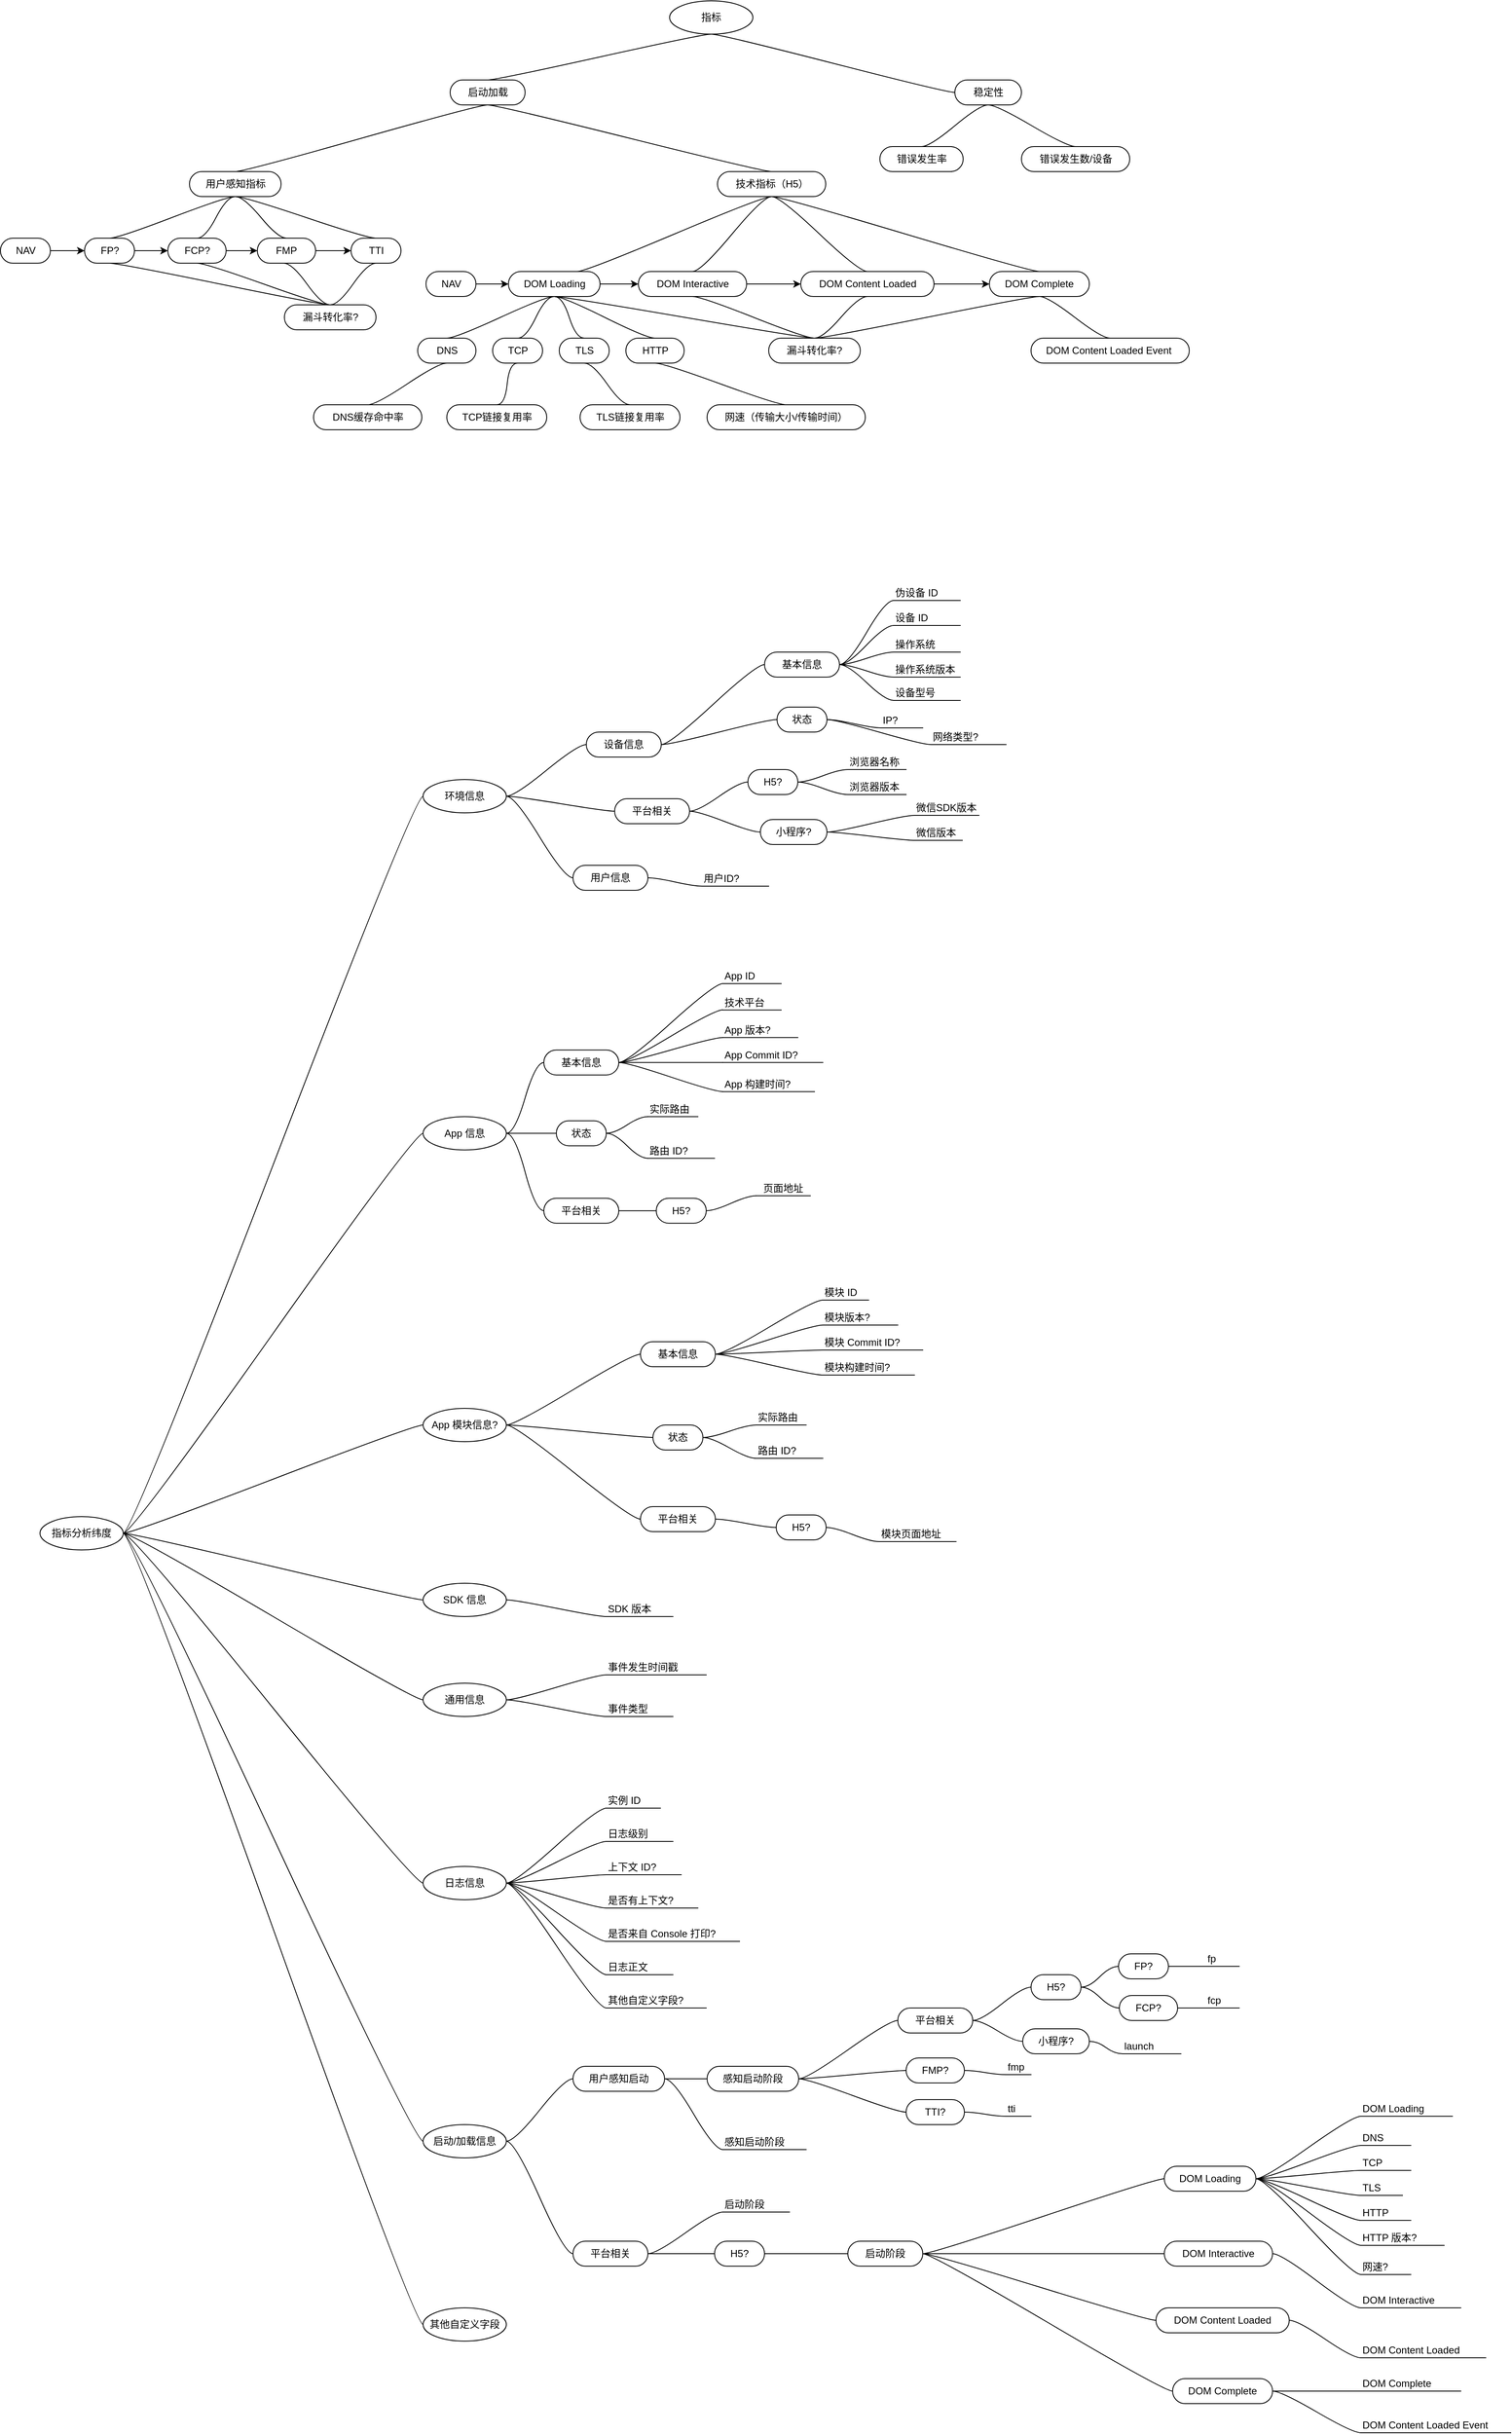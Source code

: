 <mxfile version="13.1.3">
    <diagram id="7fsgo1S6CHd23wL7Mt0l" name="第 1 页">
        <mxGraphModel dx="1714" dy="550" grid="1" gridSize="10" guides="1" tooltips="1" connect="1" arrows="1" fold="1" page="1" pageScale="1" pageWidth="1100" pageHeight="850" math="0" shadow="0">
            <root>
                <mxCell id="0"/>
                <mxCell id="1" parent="0"/>
                <mxCell id="nmE42dB6QyYmcY3QH0II-2" value="用户感知指标" style="whiteSpace=wrap;html=1;rounded=1;arcSize=50;align=center;verticalAlign=middle;strokeWidth=1;autosize=1;spacing=4;treeFolding=1;treeMoving=1;newEdgeStyle={&quot;edgeStyle&quot;:&quot;entityRelationEdgeStyle&quot;,&quot;startArrow&quot;:&quot;none&quot;,&quot;endArrow&quot;:&quot;none&quot;,&quot;segment&quot;:10,&quot;curved&quot;:1};" parent="1" vertex="1">
                    <mxGeometry x="179.5" y="325" width="110" height="30" as="geometry"/>
                </mxCell>
                <mxCell id="nmE42dB6QyYmcY3QH0II-3" value="" style="edgeStyle=entityRelationEdgeStyle;startArrow=none;endArrow=none;segment=10;curved=1;entryX=0.5;entryY=1;entryDx=0;entryDy=0;exitX=0.5;exitY=0;exitDx=0;exitDy=0;" parent="1" source="nmE42dB6QyYmcY3QH0II-2" target="16" edge="1">
                    <mxGeometry relative="1" as="geometry">
                        <mxPoint x="613.5" y="435" as="sourcePoint"/>
                    </mxGeometry>
                </mxCell>
                <mxCell id="nmE42dB6QyYmcY3QH0II-4" value="技术指标（H5）" style="whiteSpace=wrap;html=1;rounded=1;arcSize=50;align=center;verticalAlign=middle;strokeWidth=1;autosize=1;spacing=4;treeFolding=1;treeMoving=1;newEdgeStyle={&quot;edgeStyle&quot;:&quot;entityRelationEdgeStyle&quot;,&quot;startArrow&quot;:&quot;none&quot;,&quot;endArrow&quot;:&quot;none&quot;,&quot;segment&quot;:10,&quot;curved&quot;:1};" parent="1" vertex="1">
                    <mxGeometry x="813.5" y="325" width="130" height="30" as="geometry"/>
                </mxCell>
                <mxCell id="nmE42dB6QyYmcY3QH0II-5" value="" style="edgeStyle=entityRelationEdgeStyle;startArrow=none;endArrow=none;segment=10;curved=1;entryX=0.5;entryY=0;entryDx=0;entryDy=0;exitX=0.5;exitY=1;exitDx=0;exitDy=0;" parent="1" source="16" target="nmE42dB6QyYmcY3QH0II-4" edge="1">
                    <mxGeometry relative="1" as="geometry">
                        <mxPoint x="833.5" y="95" as="sourcePoint"/>
                        <mxPoint x="689.5" y="183" as="targetPoint"/>
                    </mxGeometry>
                </mxCell>
                <mxCell id="nmE42dB6QyYmcY3QH0II-10" style="edgeStyle=orthogonalEdgeStyle;rounded=0;orthogonalLoop=1;jettySize=auto;html=1;" parent="1" source="nmE42dB6QyYmcY3QH0II-6" target="nmE42dB6QyYmcY3QH0II-7" edge="1">
                    <mxGeometry relative="1" as="geometry"/>
                </mxCell>
                <mxCell id="nmE42dB6QyYmcY3QH0II-6" value="FP?" style="whiteSpace=wrap;html=1;rounded=1;arcSize=50;align=center;verticalAlign=middle;strokeWidth=1;autosize=1;spacing=4;treeFolding=1;treeMoving=1;newEdgeStyle={&quot;edgeStyle&quot;:&quot;entityRelationEdgeStyle&quot;,&quot;startArrow&quot;:&quot;none&quot;,&quot;endArrow&quot;:&quot;none&quot;,&quot;segment&quot;:10,&quot;curved&quot;:1};" parent="1" vertex="1">
                    <mxGeometry x="53.5" y="405" width="60" height="30" as="geometry"/>
                </mxCell>
                <mxCell id="nmE42dB6QyYmcY3QH0II-11" style="edgeStyle=orthogonalEdgeStyle;rounded=0;orthogonalLoop=1;jettySize=auto;html=1;" parent="1" source="nmE42dB6QyYmcY3QH0II-7" target="nmE42dB6QyYmcY3QH0II-8" edge="1">
                    <mxGeometry relative="1" as="geometry"/>
                </mxCell>
                <mxCell id="nmE42dB6QyYmcY3QH0II-7" value="FCP?" style="whiteSpace=wrap;html=1;rounded=1;arcSize=50;align=center;verticalAlign=middle;strokeWidth=1;autosize=1;spacing=4;treeFolding=1;treeMoving=1;newEdgeStyle={&quot;edgeStyle&quot;:&quot;entityRelationEdgeStyle&quot;,&quot;startArrow&quot;:&quot;none&quot;,&quot;endArrow&quot;:&quot;none&quot;,&quot;segment&quot;:10,&quot;curved&quot;:1};" parent="1" vertex="1">
                    <mxGeometry x="153.5" y="405" width="70" height="30" as="geometry"/>
                </mxCell>
                <mxCell id="nmE42dB6QyYmcY3QH0II-13" style="edgeStyle=orthogonalEdgeStyle;rounded=0;orthogonalLoop=1;jettySize=auto;html=1;" parent="1" source="nmE42dB6QyYmcY3QH0II-8" target="nmE42dB6QyYmcY3QH0II-9" edge="1">
                    <mxGeometry relative="1" as="geometry"/>
                </mxCell>
                <mxCell id="nmE42dB6QyYmcY3QH0II-8" value="&lt;span&gt;FMP&lt;/span&gt;" style="whiteSpace=wrap;html=1;rounded=1;arcSize=50;align=center;verticalAlign=middle;strokeWidth=1;autosize=1;spacing=4;treeFolding=1;treeMoving=1;newEdgeStyle={&quot;edgeStyle&quot;:&quot;entityRelationEdgeStyle&quot;,&quot;startArrow&quot;:&quot;none&quot;,&quot;endArrow&quot;:&quot;none&quot;,&quot;segment&quot;:10,&quot;curved&quot;:1};" parent="1" vertex="1">
                    <mxGeometry x="261" y="405" width="70" height="30" as="geometry"/>
                </mxCell>
                <mxCell id="nmE42dB6QyYmcY3QH0II-9" value="TTI" style="whiteSpace=wrap;html=1;rounded=1;arcSize=50;align=center;verticalAlign=middle;strokeWidth=1;autosize=1;spacing=4;treeFolding=1;treeMoving=1;newEdgeStyle={&quot;edgeStyle&quot;:&quot;entityRelationEdgeStyle&quot;,&quot;startArrow&quot;:&quot;none&quot;,&quot;endArrow&quot;:&quot;none&quot;,&quot;segment&quot;:10,&quot;curved&quot;:1};" parent="1" vertex="1">
                    <mxGeometry x="373.5" y="405" width="60" height="30" as="geometry"/>
                </mxCell>
                <mxCell id="nmE42dB6QyYmcY3QH0II-14" style="edgeStyle=orthogonalEdgeStyle;rounded=0;orthogonalLoop=1;jettySize=auto;html=1;" parent="1" source="nmE42dB6QyYmcY3QH0II-15" target="nmE42dB6QyYmcY3QH0II-17" edge="1">
                    <mxGeometry relative="1" as="geometry"/>
                </mxCell>
                <mxCell id="nmE42dB6QyYmcY3QH0II-15" value="DOM Loading" style="whiteSpace=wrap;html=1;rounded=1;arcSize=50;align=center;verticalAlign=middle;strokeWidth=1;autosize=1;spacing=4;treeFolding=1;treeMoving=1;newEdgeStyle={&quot;edgeStyle&quot;:&quot;entityRelationEdgeStyle&quot;,&quot;startArrow&quot;:&quot;none&quot;,&quot;endArrow&quot;:&quot;none&quot;,&quot;segment&quot;:10,&quot;curved&quot;:1};" parent="1" vertex="1">
                    <mxGeometry x="562.5" y="445" width="110" height="30" as="geometry"/>
                </mxCell>
                <mxCell id="nmE42dB6QyYmcY3QH0II-16" style="edgeStyle=orthogonalEdgeStyle;rounded=0;orthogonalLoop=1;jettySize=auto;html=1;" parent="1" source="nmE42dB6QyYmcY3QH0II-17" target="nmE42dB6QyYmcY3QH0II-19" edge="1">
                    <mxGeometry relative="1" as="geometry"/>
                </mxCell>
                <mxCell id="nmE42dB6QyYmcY3QH0II-17" value="DOM Interactive" style="whiteSpace=wrap;html=1;rounded=1;arcSize=50;align=center;verticalAlign=middle;strokeWidth=1;autosize=1;spacing=4;treeFolding=1;treeMoving=1;newEdgeStyle={&quot;edgeStyle&quot;:&quot;entityRelationEdgeStyle&quot;,&quot;startArrow&quot;:&quot;none&quot;,&quot;endArrow&quot;:&quot;none&quot;,&quot;segment&quot;:10,&quot;curved&quot;:1};" parent="1" vertex="1">
                    <mxGeometry x="718.5" y="445" width="130" height="30" as="geometry"/>
                </mxCell>
                <mxCell id="nmE42dB6QyYmcY3QH0II-18" style="edgeStyle=orthogonalEdgeStyle;rounded=0;orthogonalLoop=1;jettySize=auto;html=1;" parent="1" source="nmE42dB6QyYmcY3QH0II-19" target="nmE42dB6QyYmcY3QH0II-20" edge="1">
                    <mxGeometry relative="1" as="geometry"/>
                </mxCell>
                <mxCell id="nmE42dB6QyYmcY3QH0II-19" value="DOM Content Loaded" style="whiteSpace=wrap;html=1;rounded=1;arcSize=50;align=center;verticalAlign=middle;strokeWidth=1;autosize=1;spacing=4;treeFolding=1;treeMoving=1;newEdgeStyle={&quot;edgeStyle&quot;:&quot;entityRelationEdgeStyle&quot;,&quot;startArrow&quot;:&quot;none&quot;,&quot;endArrow&quot;:&quot;none&quot;,&quot;segment&quot;:10,&quot;curved&quot;:1};" parent="1" vertex="1">
                    <mxGeometry x="913.5" y="445" width="160" height="30" as="geometry"/>
                </mxCell>
                <mxCell id="nmE42dB6QyYmcY3QH0II-20" value="DOM Complete" style="whiteSpace=wrap;html=1;rounded=1;arcSize=50;align=center;verticalAlign=middle;strokeWidth=1;autosize=1;spacing=4;treeFolding=1;treeMoving=1;newEdgeStyle={&quot;edgeStyle&quot;:&quot;entityRelationEdgeStyle&quot;,&quot;startArrow&quot;:&quot;none&quot;,&quot;endArrow&quot;:&quot;none&quot;,&quot;segment&quot;:10,&quot;curved&quot;:1};" parent="1" vertex="1">
                    <mxGeometry x="1140" y="445" width="120" height="30" as="geometry"/>
                </mxCell>
                <mxCell id="nmE42dB6QyYmcY3QH0II-23" value="" style="edgeStyle=entityRelationEdgeStyle;startArrow=none;endArrow=none;segment=10;curved=1;entryX=0.5;entryY=0;entryDx=0;entryDy=0;exitX=0.5;exitY=1;exitDx=0;exitDy=0;" parent="1" source="nmE42dB6QyYmcY3QH0II-2" target="nmE42dB6QyYmcY3QH0II-8" edge="1">
                    <mxGeometry relative="1" as="geometry">
                        <mxPoint x="608.5" y="435" as="sourcePoint"/>
                        <mxPoint x="358.5" y="505" as="targetPoint"/>
                    </mxGeometry>
                </mxCell>
                <mxCell id="nmE42dB6QyYmcY3QH0II-24" value="" style="edgeStyle=entityRelationEdgeStyle;startArrow=none;endArrow=none;segment=10;curved=1;entryX=0.5;entryY=0;entryDx=0;entryDy=0;exitX=0.5;exitY=1;exitDx=0;exitDy=0;" parent="1" source="nmE42dB6QyYmcY3QH0II-2" target="nmE42dB6QyYmcY3QH0II-9" edge="1">
                    <mxGeometry relative="1" as="geometry">
                        <mxPoint x="608.5" y="435" as="sourcePoint"/>
                        <mxPoint x="503.5" y="505" as="targetPoint"/>
                    </mxGeometry>
                </mxCell>
                <mxCell id="nmE42dB6QyYmcY3QH0II-25" value="" style="edgeStyle=entityRelationEdgeStyle;startArrow=none;endArrow=none;segment=10;curved=1;entryX=0.5;entryY=1;entryDx=0;entryDy=0;exitX=0.75;exitY=0;exitDx=0;exitDy=0;" parent="1" source="nmE42dB6QyYmcY3QH0II-15" target="nmE42dB6QyYmcY3QH0II-4" edge="1">
                    <mxGeometry relative="1" as="geometry">
                        <mxPoint x="583.5" y="535" as="sourcePoint"/>
                        <mxPoint x="633.5" y="605" as="targetPoint"/>
                    </mxGeometry>
                </mxCell>
                <mxCell id="nmE42dB6QyYmcY3QH0II-26" value="" style="edgeStyle=entityRelationEdgeStyle;startArrow=none;endArrow=none;segment=10;curved=1;exitX=0.5;exitY=0;exitDx=0;exitDy=0;entryX=0.5;entryY=1;entryDx=0;entryDy=0;" parent="1" source="nmE42dB6QyYmcY3QH0II-17" target="nmE42dB6QyYmcY3QH0II-4" edge="1">
                    <mxGeometry relative="1" as="geometry">
                        <mxPoint x="898.5" y="305" as="sourcePoint"/>
                        <mxPoint x="1078.5" y="355" as="targetPoint"/>
                    </mxGeometry>
                </mxCell>
                <mxCell id="nmE42dB6QyYmcY3QH0II-27" value="" style="edgeStyle=entityRelationEdgeStyle;startArrow=none;endArrow=none;segment=10;curved=1;entryX=0.5;entryY=0;entryDx=0;entryDy=0;exitX=0.5;exitY=1;exitDx=0;exitDy=0;" parent="1" source="nmE42dB6QyYmcY3QH0II-4" target="nmE42dB6QyYmcY3QH0II-19" edge="1">
                    <mxGeometry relative="1" as="geometry">
                        <mxPoint x="893.5" y="295" as="sourcePoint"/>
                        <mxPoint x="1088.5" y="365" as="targetPoint"/>
                    </mxGeometry>
                </mxCell>
                <mxCell id="nmE42dB6QyYmcY3QH0II-28" value="" style="edgeStyle=entityRelationEdgeStyle;startArrow=none;endArrow=none;segment=10;curved=1;entryX=0.5;entryY=0;entryDx=0;entryDy=0;exitX=0.5;exitY=1;exitDx=0;exitDy=0;" parent="1" source="nmE42dB6QyYmcY3QH0II-4" target="nmE42dB6QyYmcY3QH0II-20" edge="1">
                    <mxGeometry relative="1" as="geometry">
                        <mxPoint x="793.5" y="235" as="sourcePoint"/>
                        <mxPoint x="1173.5" y="305" as="targetPoint"/>
                    </mxGeometry>
                </mxCell>
                <mxCell id="nmE42dB6QyYmcY3QH0II-29" value="DNS" style="whiteSpace=wrap;html=1;rounded=1;arcSize=50;align=center;verticalAlign=middle;strokeWidth=1;autosize=1;spacing=4;treeFolding=1;treeMoving=1;newEdgeStyle={&quot;edgeStyle&quot;:&quot;entityRelationEdgeStyle&quot;,&quot;startArrow&quot;:&quot;none&quot;,&quot;endArrow&quot;:&quot;none&quot;,&quot;segment&quot;:10,&quot;curved&quot;:1};" parent="1" vertex="1">
                    <mxGeometry x="453.5" y="525" width="70" height="30" as="geometry"/>
                </mxCell>
                <mxCell id="nmE42dB6QyYmcY3QH0II-30" value="TCP" style="whiteSpace=wrap;html=1;rounded=1;arcSize=50;align=center;verticalAlign=middle;strokeWidth=1;autosize=1;spacing=4;treeFolding=1;treeMoving=1;newEdgeStyle={&quot;edgeStyle&quot;:&quot;entityRelationEdgeStyle&quot;,&quot;startArrow&quot;:&quot;none&quot;,&quot;endArrow&quot;:&quot;none&quot;,&quot;segment&quot;:10,&quot;curved&quot;:1};" parent="1" vertex="1">
                    <mxGeometry x="543.5" y="525" width="60" height="30" as="geometry"/>
                </mxCell>
                <mxCell id="nmE42dB6QyYmcY3QH0II-31" value="TLS" style="whiteSpace=wrap;html=1;rounded=1;arcSize=50;align=center;verticalAlign=middle;strokeWidth=1;autosize=1;spacing=4;treeFolding=1;treeMoving=1;newEdgeStyle={&quot;edgeStyle&quot;:&quot;entityRelationEdgeStyle&quot;,&quot;startArrow&quot;:&quot;none&quot;,&quot;endArrow&quot;:&quot;none&quot;,&quot;segment&quot;:10,&quot;curved&quot;:1};" parent="1" vertex="1">
                    <mxGeometry x="623.5" y="525" width="60" height="30" as="geometry"/>
                </mxCell>
                <mxCell id="nmE42dB6QyYmcY3QH0II-32" value="HTTP" style="whiteSpace=wrap;html=1;rounded=1;arcSize=50;align=center;verticalAlign=middle;strokeWidth=1;autosize=1;spacing=4;treeFolding=1;treeMoving=1;newEdgeStyle={&quot;edgeStyle&quot;:&quot;entityRelationEdgeStyle&quot;,&quot;startArrow&quot;:&quot;none&quot;,&quot;endArrow&quot;:&quot;none&quot;,&quot;segment&quot;:10,&quot;curved&quot;:1};" parent="1" vertex="1">
                    <mxGeometry x="703.5" y="525" width="70" height="30" as="geometry"/>
                </mxCell>
                <mxCell id="nmE42dB6QyYmcY3QH0II-33" value="网速（传输大小/传输时间）" style="whiteSpace=wrap;html=1;rounded=1;arcSize=50;align=center;verticalAlign=middle;strokeWidth=1;autosize=1;spacing=4;treeFolding=1;treeMoving=1;newEdgeStyle={&quot;edgeStyle&quot;:&quot;entityRelationEdgeStyle&quot;,&quot;startArrow&quot;:&quot;none&quot;,&quot;endArrow&quot;:&quot;none&quot;,&quot;segment&quot;:10,&quot;curved&quot;:1};" parent="1" vertex="1">
                    <mxGeometry x="801" y="605" width="190" height="30" as="geometry"/>
                </mxCell>
                <mxCell id="nmE42dB6QyYmcY3QH0II-35" value="" style="edgeStyle=entityRelationEdgeStyle;startArrow=none;endArrow=none;segment=10;curved=1;exitX=0.5;exitY=0;exitDx=0;exitDy=0;entryX=0.5;entryY=1;entryDx=0;entryDy=0;" parent="1" source="nmE42dB6QyYmcY3QH0II-30" target="nmE42dB6QyYmcY3QH0II-15" edge="1">
                    <mxGeometry relative="1" as="geometry">
                        <mxPoint x="628.5" y="525" as="sourcePoint"/>
                        <mxPoint x="748.5" y="495" as="targetPoint"/>
                    </mxGeometry>
                </mxCell>
                <mxCell id="nmE42dB6QyYmcY3QH0II-36" value="" style="edgeStyle=entityRelationEdgeStyle;startArrow=none;endArrow=none;segment=10;curved=1;entryX=0.5;entryY=0;entryDx=0;entryDy=0;exitX=0.5;exitY=1;exitDx=0;exitDy=0;" parent="1" source="nmE42dB6QyYmcY3QH0II-15" target="nmE42dB6QyYmcY3QH0II-31" edge="1">
                    <mxGeometry relative="1" as="geometry">
                        <mxPoint x="628.5" y="525" as="sourcePoint"/>
                        <mxPoint x="808.5" y="715" as="targetPoint"/>
                    </mxGeometry>
                </mxCell>
                <mxCell id="nmE42dB6QyYmcY3QH0II-37" value="" style="edgeStyle=entityRelationEdgeStyle;startArrow=none;endArrow=none;segment=10;curved=1;entryX=0.5;entryY=0;entryDx=0;entryDy=0;exitX=0.5;exitY=1;exitDx=0;exitDy=0;" parent="1" source="nmE42dB6QyYmcY3QH0II-15" target="nmE42dB6QyYmcY3QH0II-32" edge="1">
                    <mxGeometry relative="1" as="geometry">
                        <mxPoint x="628.5" y="525" as="sourcePoint"/>
                        <mxPoint x="888.5" y="695" as="targetPoint"/>
                    </mxGeometry>
                </mxCell>
                <mxCell id="nmE42dB6QyYmcY3QH0II-38" value="" style="edgeStyle=entityRelationEdgeStyle;startArrow=none;endArrow=none;segment=10;curved=1;entryX=0.5;entryY=0;entryDx=0;entryDy=0;exitX=0.5;exitY=1;exitDx=0;exitDy=0;" parent="1" source="nmE42dB6QyYmcY3QH0II-32" target="nmE42dB6QyYmcY3QH0II-33" edge="1">
                    <mxGeometry relative="1" as="geometry">
                        <mxPoint x="518.5" y="525" as="sourcePoint"/>
                        <mxPoint x="988.5" y="715" as="targetPoint"/>
                    </mxGeometry>
                </mxCell>
                <mxCell id="nmE42dB6QyYmcY3QH0II-39" value="DNS缓存命中率" style="whiteSpace=wrap;html=1;rounded=1;arcSize=50;align=center;verticalAlign=middle;strokeWidth=1;autosize=1;spacing=4;treeFolding=1;treeMoving=1;newEdgeStyle={&quot;edgeStyle&quot;:&quot;entityRelationEdgeStyle&quot;,&quot;startArrow&quot;:&quot;none&quot;,&quot;endArrow&quot;:&quot;none&quot;,&quot;segment&quot;:10,&quot;curved&quot;:1};" parent="1" vertex="1">
                    <mxGeometry x="328.5" y="605" width="130" height="30" as="geometry"/>
                </mxCell>
                <mxCell id="nmE42dB6QyYmcY3QH0II-40" value="TCP链接复用率" style="whiteSpace=wrap;html=1;rounded=1;arcSize=50;align=center;verticalAlign=middle;strokeWidth=1;autosize=1;spacing=4;treeFolding=1;treeMoving=1;newEdgeStyle={&quot;edgeStyle&quot;:&quot;entityRelationEdgeStyle&quot;,&quot;startArrow&quot;:&quot;none&quot;,&quot;endArrow&quot;:&quot;none&quot;,&quot;segment&quot;:10,&quot;curved&quot;:1};" parent="1" vertex="1">
                    <mxGeometry x="488.5" y="605" width="120" height="30" as="geometry"/>
                </mxCell>
                <mxCell id="nmE42dB6QyYmcY3QH0II-41" value="TLS链接复用率" style="whiteSpace=wrap;html=1;rounded=1;arcSize=50;align=center;verticalAlign=middle;strokeWidth=1;autosize=1;spacing=4;treeFolding=1;treeMoving=1;newEdgeStyle={&quot;edgeStyle&quot;:&quot;entityRelationEdgeStyle&quot;,&quot;startArrow&quot;:&quot;none&quot;,&quot;endArrow&quot;:&quot;none&quot;,&quot;segment&quot;:10,&quot;curved&quot;:1};" parent="1" vertex="1">
                    <mxGeometry x="648.5" y="605" width="120" height="30" as="geometry"/>
                </mxCell>
                <mxCell id="nmE42dB6QyYmcY3QH0II-42" value="" style="edgeStyle=entityRelationEdgeStyle;startArrow=none;endArrow=none;segment=10;curved=1;entryX=0.5;entryY=0;entryDx=0;entryDy=0;exitX=0.5;exitY=1;exitDx=0;exitDy=0;" parent="1" source="nmE42dB6QyYmcY3QH0II-31" target="nmE42dB6QyYmcY3QH0II-41" edge="1">
                    <mxGeometry relative="1" as="geometry">
                        <mxPoint x="568.5" y="705" as="sourcePoint"/>
                        <mxPoint x="703.5" y="755" as="targetPoint"/>
                    </mxGeometry>
                </mxCell>
                <mxCell id="nmE42dB6QyYmcY3QH0II-45" value="漏斗转化率?" style="whiteSpace=wrap;html=1;rounded=1;arcSize=50;align=center;verticalAlign=middle;strokeWidth=1;autosize=1;spacing=4;treeFolding=1;treeMoving=1;newEdgeStyle={&quot;edgeStyle&quot;:&quot;entityRelationEdgeStyle&quot;,&quot;startArrow&quot;:&quot;none&quot;,&quot;endArrow&quot;:&quot;none&quot;,&quot;segment&quot;:10,&quot;curved&quot;:1};" parent="1" vertex="1">
                    <mxGeometry x="875" y="525" width="110" height="30" as="geometry"/>
                </mxCell>
                <mxCell id="nmE42dB6QyYmcY3QH0II-46" value="" style="edgeStyle=entityRelationEdgeStyle;startArrow=none;endArrow=none;segment=10;curved=1;entryX=0.5;entryY=0;entryDx=0;entryDy=0;exitX=0.5;exitY=1;exitDx=0;exitDy=0;" parent="1" source="nmE42dB6QyYmcY3QH0II-17" target="nmE42dB6QyYmcY3QH0II-45" edge="1">
                    <mxGeometry relative="1" as="geometry">
                        <mxPoint x="908.5" y="510" as="sourcePoint"/>
                        <mxPoint x="1103.5" y="580" as="targetPoint"/>
                    </mxGeometry>
                </mxCell>
                <mxCell id="nmE42dB6QyYmcY3QH0II-47" value="" style="edgeStyle=entityRelationEdgeStyle;startArrow=none;endArrow=none;segment=10;curved=1;entryX=0.5;entryY=1;entryDx=0;entryDy=0;exitX=0.5;exitY=0;exitDx=0;exitDy=0;" parent="1" source="nmE42dB6QyYmcY3QH0II-45" target="nmE42dB6QyYmcY3QH0II-19" edge="1">
                    <mxGeometry relative="1" as="geometry">
                        <mxPoint x="1080" y="640" as="sourcePoint"/>
                        <mxPoint x="1093.5" y="575" as="targetPoint"/>
                    </mxGeometry>
                </mxCell>
                <mxCell id="nmE42dB6QyYmcY3QH0II-49" value="漏斗转化率?" style="whiteSpace=wrap;html=1;rounded=1;arcSize=50;align=center;verticalAlign=middle;strokeWidth=1;autosize=1;spacing=4;treeFolding=1;treeMoving=1;newEdgeStyle={&quot;edgeStyle&quot;:&quot;entityRelationEdgeStyle&quot;,&quot;startArrow&quot;:&quot;none&quot;,&quot;endArrow&quot;:&quot;none&quot;,&quot;segment&quot;:10,&quot;curved&quot;:1};" parent="1" vertex="1">
                    <mxGeometry x="293.5" y="485" width="110" height="30" as="geometry"/>
                </mxCell>
                <mxCell id="nmE42dB6QyYmcY3QH0II-50" value="" style="edgeStyle=entityRelationEdgeStyle;startArrow=none;endArrow=none;segment=10;curved=1;entryX=0.5;entryY=0;entryDx=0;entryDy=0;exitX=0.5;exitY=1;exitDx=0;exitDy=0;" parent="1" source="nmE42dB6QyYmcY3QH0II-7" target="nmE42dB6QyYmcY3QH0II-49" edge="1">
                    <mxGeometry relative="1" as="geometry">
                        <mxPoint x="398.5" y="525" as="sourcePoint"/>
                        <mxPoint x="368.5" y="595" as="targetPoint"/>
                    </mxGeometry>
                </mxCell>
                <mxCell id="nmE42dB6QyYmcY3QH0II-51" value="" style="edgeStyle=entityRelationEdgeStyle;startArrow=none;endArrow=none;segment=10;curved=1;entryX=0.5;entryY=0;entryDx=0;entryDy=0;exitX=0.453;exitY=1;exitDx=0;exitDy=0;exitPerimeter=0;" parent="1" source="nmE42dB6QyYmcY3QH0II-8" target="nmE42dB6QyYmcY3QH0II-49" edge="1">
                    <mxGeometry relative="1" as="geometry">
                        <mxPoint x="383.5" y="535" as="sourcePoint"/>
                        <mxPoint x="463.5" y="625" as="targetPoint"/>
                    </mxGeometry>
                </mxCell>
                <mxCell id="nmE42dB6QyYmcY3QH0II-98" value="App 信息" style="ellipse;whiteSpace=wrap;html=1;align=center;newEdgeStyle={&quot;edgeStyle&quot;:&quot;entityRelationEdgeStyle&quot;,&quot;startArrow&quot;:&quot;none&quot;,&quot;endArrow&quot;:&quot;none&quot;,&quot;segment&quot;:10,&quot;curved&quot;:1};treeFolding=1;treeMoving=1;" parent="1" vertex="1">
                    <mxGeometry x="460" y="1459.71" width="100" height="40" as="geometry"/>
                </mxCell>
                <mxCell id="nmE42dB6QyYmcY3QH0II-99" value="App ID" style="whiteSpace=wrap;html=1;shape=partialRectangle;top=0;left=0;bottom=1;right=0;points=[[0,1],[1,1]];fillColor=none;align=left;verticalAlign=bottom;routingCenterY=0.5;snapToPoint=1;recursiveResize=0;autosize=1;treeFolding=1;treeMoving=1;newEdgeStyle={&quot;edgeStyle&quot;:&quot;entityRelationEdgeStyle&quot;,&quot;startArrow&quot;:&quot;none&quot;,&quot;endArrow&quot;:&quot;none&quot;,&quot;segment&quot;:10,&quot;curved&quot;:1};" parent="1" vertex="1">
                    <mxGeometry x="820" y="1280" width="70" height="20" as="geometry"/>
                </mxCell>
                <mxCell id="nmE42dB6QyYmcY3QH0II-100" value="" style="edgeStyle=entityRelationEdgeStyle;startArrow=none;endArrow=none;segment=10;curved=1;exitX=1;exitY=0.5;exitDx=0;exitDy=0;entryX=0;entryY=1;entryDx=0;entryDy=0;" parent="1" source="tOMAKgP3rDthFPzLRQrB-1" target="nmE42dB6QyYmcY3QH0II-99" edge="1">
                    <mxGeometry relative="1" as="geometry">
                        <mxPoint x="730" y="1464.71" as="sourcePoint"/>
                        <mxPoint x="819.571" y="1299.996" as="targetPoint"/>
                    </mxGeometry>
                </mxCell>
                <mxCell id="nmE42dB6QyYmcY3QH0II-102" value="技术平台" style="whiteSpace=wrap;html=1;shape=partialRectangle;top=0;left=0;bottom=1;right=0;points=[[0,1],[1,1]];fillColor=none;align=left;verticalAlign=bottom;routingCenterY=0.5;snapToPoint=1;recursiveResize=0;autosize=1;treeFolding=1;treeMoving=1;newEdgeStyle={&quot;edgeStyle&quot;:&quot;entityRelationEdgeStyle&quot;,&quot;startArrow&quot;:&quot;none&quot;,&quot;endArrow&quot;:&quot;none&quot;,&quot;segment&quot;:10,&quot;curved&quot;:1};" parent="1" vertex="1">
                    <mxGeometry x="820" y="1311.71" width="70" height="20" as="geometry"/>
                </mxCell>
                <mxCell id="nmE42dB6QyYmcY3QH0II-103" value="" style="edgeStyle=entityRelationEdgeStyle;startArrow=none;endArrow=none;segment=10;curved=1;exitX=1;exitY=0.5;exitDx=0;exitDy=0;" parent="1" source="tOMAKgP3rDthFPzLRQrB-1" target="nmE42dB6QyYmcY3QH0II-102" edge="1">
                    <mxGeometry relative="1" as="geometry">
                        <mxPoint x="720" y="1524.71" as="sourcePoint"/>
                    </mxGeometry>
                </mxCell>
                <mxCell id="nmE42dB6QyYmcY3QH0II-105" value="" style="edgeStyle=entityRelationEdgeStyle;startArrow=none;endArrow=none;segment=10;curved=1;entryX=0;entryY=1;entryDx=0;entryDy=0;exitX=1;exitY=0.5;exitDx=0;exitDy=0;" parent="1" source="tOMAKgP3rDthFPzLRQrB-1" target="nmE42dB6QyYmcY3QH0II-109" edge="1">
                    <mxGeometry relative="1" as="geometry">
                        <mxPoint x="700" y="1454.71" as="sourcePoint"/>
                        <mxPoint x="750" y="1459.71" as="targetPoint"/>
                    </mxGeometry>
                </mxCell>
                <mxCell id="nmE42dB6QyYmcY3QH0II-107" value="App Commit ID?" style="whiteSpace=wrap;html=1;shape=partialRectangle;top=0;left=0;bottom=1;right=0;points=[[0,1],[1,1]];fillColor=none;align=left;verticalAlign=bottom;routingCenterY=0.5;snapToPoint=1;recursiveResize=0;autosize=1;treeFolding=1;treeMoving=1;newEdgeStyle={&quot;edgeStyle&quot;:&quot;entityRelationEdgeStyle&quot;,&quot;startArrow&quot;:&quot;none&quot;,&quot;endArrow&quot;:&quot;none&quot;,&quot;segment&quot;:10,&quot;curved&quot;:1};" parent="1" vertex="1">
                    <mxGeometry x="820" y="1374.71" width="120" height="20" as="geometry"/>
                </mxCell>
                <mxCell id="nmE42dB6QyYmcY3QH0II-108" value="" style="edgeStyle=entityRelationEdgeStyle;startArrow=none;endArrow=none;segment=10;curved=1;entryX=0;entryY=1;entryDx=0;entryDy=0;exitX=1;exitY=0.5;exitDx=0;exitDy=0;" parent="1" source="tOMAKgP3rDthFPzLRQrB-1" target="nmE42dB6QyYmcY3QH0II-107" edge="1">
                    <mxGeometry relative="1" as="geometry">
                        <mxPoint x="690" y="1484.71" as="sourcePoint"/>
                        <mxPoint x="765" y="1444.71" as="targetPoint"/>
                    </mxGeometry>
                </mxCell>
                <mxCell id="nmE42dB6QyYmcY3QH0II-109" value="App 版本?" style="whiteSpace=wrap;html=1;shape=partialRectangle;top=0;left=0;bottom=1;right=0;points=[[0,1],[1,1]];fillColor=none;align=left;verticalAlign=bottom;routingCenterY=0.5;snapToPoint=1;recursiveResize=0;autosize=1;treeFolding=1;treeMoving=1;newEdgeStyle={&quot;edgeStyle&quot;:&quot;entityRelationEdgeStyle&quot;,&quot;startArrow&quot;:&quot;none&quot;,&quot;endArrow&quot;:&quot;none&quot;,&quot;segment&quot;:10,&quot;curved&quot;:1};" parent="1" vertex="1">
                    <mxGeometry x="820" y="1344.71" width="90" height="20" as="geometry"/>
                </mxCell>
                <mxCell id="nmE42dB6QyYmcY3QH0II-111" value="" style="edgeStyle=entityRelationEdgeStyle;startArrow=none;endArrow=none;segment=10;curved=1;exitX=1;exitY=0.5;exitDx=0;exitDy=0;entryX=0;entryY=1;entryDx=0;entryDy=0;" parent="1" source="tOMAKgP3rDthFPzLRQrB-1" target="nmE42dB6QyYmcY3QH0II-113" edge="1">
                    <mxGeometry relative="1" as="geometry">
                        <mxPoint x="700" y="1454.71" as="sourcePoint"/>
                        <mxPoint x="750" y="1474.71" as="targetPoint"/>
                    </mxGeometry>
                </mxCell>
                <mxCell id="nmE42dB6QyYmcY3QH0II-113" value="App 构建时间?" style="whiteSpace=wrap;html=1;shape=partialRectangle;top=0;left=0;bottom=1;right=0;points=[[0,1],[1,1]];fillColor=none;align=left;verticalAlign=bottom;routingCenterY=0.5;snapToPoint=1;recursiveResize=0;autosize=1;treeFolding=1;treeMoving=1;newEdgeStyle={&quot;edgeStyle&quot;:&quot;entityRelationEdgeStyle&quot;,&quot;startArrow&quot;:&quot;none&quot;,&quot;endArrow&quot;:&quot;none&quot;,&quot;segment&quot;:10,&quot;curved&quot;:1};" parent="1" vertex="1">
                    <mxGeometry x="820" y="1409.71" width="110" height="20" as="geometry"/>
                </mxCell>
                <mxCell id="nmE42dB6QyYmcY3QH0II-116" value="" style="edgeStyle=entityRelationEdgeStyle;startArrow=none;endArrow=none;segment=10;curved=1;exitX=1;exitY=0.5;exitDx=0;exitDy=0;entryX=0;entryY=1;entryDx=0;entryDy=0;" parent="1" source="tOMAKgP3rDthFPzLRQrB-3" target="nmE42dB6QyYmcY3QH0II-119" edge="1">
                    <mxGeometry relative="1" as="geometry">
                        <mxPoint x="690" y="1504.71" as="sourcePoint"/>
                        <mxPoint x="740" y="1494.71" as="targetPoint"/>
                    </mxGeometry>
                </mxCell>
                <mxCell id="nmE42dB6QyYmcY3QH0II-117" value="页面地址" style="whiteSpace=wrap;html=1;shape=partialRectangle;top=0;left=0;bottom=1;right=0;points=[[0,1],[1,1]];fillColor=none;align=center;verticalAlign=bottom;routingCenterY=0.5;snapToPoint=1;recursiveResize=0;autosize=1;treeFolding=1;treeMoving=1;newEdgeStyle={&quot;edgeStyle&quot;:&quot;entityRelationEdgeStyle&quot;,&quot;startArrow&quot;:&quot;none&quot;,&quot;endArrow&quot;:&quot;none&quot;,&quot;segment&quot;:10,&quot;curved&quot;:1};" parent="1" vertex="1">
                    <mxGeometry x="860" y="1534.71" width="65" height="20" as="geometry"/>
                </mxCell>
                <mxCell id="nmE42dB6QyYmcY3QH0II-118" value="" style="edgeStyle=entityRelationEdgeStyle;startArrow=none;endArrow=none;segment=10;curved=1;exitX=1;exitY=0.5;exitDx=0;exitDy=0;entryX=0;entryY=1;entryDx=0;entryDy=0;" parent="1" source="tOMAKgP3rDthFPzLRQrB-18" target="nmE42dB6QyYmcY3QH0II-117" edge="1">
                    <mxGeometry relative="1" as="geometry">
                        <mxPoint x="690" y="1469.71" as="sourcePoint"/>
                        <mxPoint x="750" y="1559.71" as="targetPoint"/>
                    </mxGeometry>
                </mxCell>
                <mxCell id="nmE42dB6QyYmcY3QH0II-119" value="实际路由" style="whiteSpace=wrap;html=1;shape=partialRectangle;top=0;left=0;bottom=1;right=0;points=[[0,1],[1,1]];fillColor=none;align=left;verticalAlign=bottom;routingCenterY=0.5;snapToPoint=1;recursiveResize=0;autosize=1;treeFolding=1;treeMoving=1;newEdgeStyle={&quot;edgeStyle&quot;:&quot;entityRelationEdgeStyle&quot;,&quot;startArrow&quot;:&quot;none&quot;,&quot;endArrow&quot;:&quot;none&quot;,&quot;segment&quot;:10,&quot;curved&quot;:1};" parent="1" vertex="1">
                    <mxGeometry x="730" y="1439.71" width="60" height="20" as="geometry"/>
                </mxCell>
                <mxCell id="nmE42dB6QyYmcY3QH0II-121" value="路由 ID?" style="whiteSpace=wrap;html=1;shape=partialRectangle;top=0;left=0;bottom=1;right=0;points=[[0,1],[1,1]];fillColor=none;align=left;verticalAlign=bottom;routingCenterY=0.5;snapToPoint=1;recursiveResize=0;autosize=1;treeFolding=1;treeMoving=1;newEdgeStyle={&quot;edgeStyle&quot;:&quot;entityRelationEdgeStyle&quot;,&quot;startArrow&quot;:&quot;none&quot;,&quot;endArrow&quot;:&quot;none&quot;,&quot;segment&quot;:10,&quot;curved&quot;:1};" parent="1" vertex="1">
                    <mxGeometry x="730" y="1489.71" width="80" height="20" as="geometry"/>
                </mxCell>
                <mxCell id="nmE42dB6QyYmcY3QH0II-123" value="" style="edgeStyle=entityRelationEdgeStyle;startArrow=none;endArrow=none;segment=10;curved=1;exitX=1;exitY=0.5;exitDx=0;exitDy=0;entryX=0;entryY=1;entryDx=0;entryDy=0;" parent="1" source="tOMAKgP3rDthFPzLRQrB-3" target="nmE42dB6QyYmcY3QH0II-121" edge="1">
                    <mxGeometry relative="1" as="geometry">
                        <mxPoint x="700" y="1454.71" as="sourcePoint"/>
                        <mxPoint x="760" y="1504.71" as="targetPoint"/>
                    </mxGeometry>
                </mxCell>
                <mxCell id="nmE42dB6QyYmcY3QH0II-124" value="环境信息" style="ellipse;whiteSpace=wrap;html=1;align=center;newEdgeStyle={&quot;edgeStyle&quot;:&quot;entityRelationEdgeStyle&quot;,&quot;startArrow&quot;:&quot;none&quot;,&quot;endArrow&quot;:&quot;none&quot;,&quot;segment&quot;:10,&quot;curved&quot;:1};treeFolding=1;treeMoving=1;" parent="1" vertex="1">
                    <mxGeometry x="460" y="1055" width="100" height="40" as="geometry"/>
                </mxCell>
                <mxCell id="nmE42dB6QyYmcY3QH0II-125" value="设备 ID" style="whiteSpace=wrap;html=1;shape=partialRectangle;top=0;left=0;bottom=1;right=0;points=[[0,1],[1,1]];fillColor=none;align=left;verticalAlign=bottom;routingCenterY=0.5;snapToPoint=1;recursiveResize=0;autosize=1;treeFolding=1;treeMoving=1;newEdgeStyle={&quot;edgeStyle&quot;:&quot;entityRelationEdgeStyle&quot;,&quot;startArrow&quot;:&quot;none&quot;,&quot;endArrow&quot;:&quot;none&quot;,&quot;segment&quot;:10,&quot;curved&quot;:1};" parent="1" vertex="1">
                    <mxGeometry x="1025" y="850" width="80" height="20" as="geometry"/>
                </mxCell>
                <mxCell id="nmE42dB6QyYmcY3QH0II-126" value="" style="edgeStyle=entityRelationEdgeStyle;startArrow=none;endArrow=none;segment=10;curved=1;exitX=1;exitY=0.5;exitDx=0;exitDy=0;" parent="1" source="tOMAKgP3rDthFPzLRQrB-29" target="nmE42dB6QyYmcY3QH0II-125" edge="1">
                    <mxGeometry relative="1" as="geometry">
                        <mxPoint x="885" y="1120" as="sourcePoint"/>
                    </mxGeometry>
                </mxCell>
                <mxCell id="nmE42dB6QyYmcY3QH0II-127" value="操作系统" style="whiteSpace=wrap;html=1;shape=partialRectangle;top=0;left=0;bottom=1;right=0;points=[[0,1],[1,1]];fillColor=none;align=left;verticalAlign=bottom;routingCenterY=0.5;snapToPoint=1;recursiveResize=0;autosize=1;treeFolding=1;treeMoving=1;newEdgeStyle={&quot;edgeStyle&quot;:&quot;entityRelationEdgeStyle&quot;,&quot;startArrow&quot;:&quot;none&quot;,&quot;endArrow&quot;:&quot;none&quot;,&quot;segment&quot;:10,&quot;curved&quot;:1};" parent="1" vertex="1" collapsed="1">
                    <mxGeometry x="1025" y="882" width="80" height="20" as="geometry"/>
                </mxCell>
                <mxCell id="nmE42dB6QyYmcY3QH0II-128" value="" style="edgeStyle=entityRelationEdgeStyle;startArrow=none;endArrow=none;segment=10;curved=1;exitX=1;exitY=0.5;exitDx=0;exitDy=0;" parent="1" source="tOMAKgP3rDthFPzLRQrB-29" target="nmE42dB6QyYmcY3QH0II-127" edge="1">
                    <mxGeometry relative="1" as="geometry">
                        <mxPoint x="875" y="1180" as="sourcePoint"/>
                    </mxGeometry>
                </mxCell>
                <mxCell id="nmE42dB6QyYmcY3QH0II-129" value="" style="edgeStyle=entityRelationEdgeStyle;startArrow=none;endArrow=none;segment=10;curved=1;entryX=0;entryY=1;entryDx=0;entryDy=0;exitX=1;exitY=0.5;exitDx=0;exitDy=0;" parent="1" source="tOMAKgP3rDthFPzLRQrB-29" target="nmE42dB6QyYmcY3QH0II-132" edge="1">
                    <mxGeometry relative="1" as="geometry">
                        <mxPoint x="855" y="1110" as="sourcePoint"/>
                        <mxPoint x="905" y="1115" as="targetPoint"/>
                    </mxGeometry>
                </mxCell>
                <mxCell id="nmE42dB6QyYmcY3QH0II-130" value="设备型号" style="whiteSpace=wrap;html=1;shape=partialRectangle;top=0;left=0;bottom=1;right=0;points=[[0,1],[1,1]];fillColor=none;align=left;verticalAlign=bottom;routingCenterY=0.5;snapToPoint=1;recursiveResize=0;autosize=1;treeFolding=1;treeMoving=1;newEdgeStyle={&quot;edgeStyle&quot;:&quot;entityRelationEdgeStyle&quot;,&quot;startArrow&quot;:&quot;none&quot;,&quot;endArrow&quot;:&quot;none&quot;,&quot;segment&quot;:10,&quot;curved&quot;:1};" parent="1" vertex="1" collapsed="1">
                    <mxGeometry x="1025" y="940" width="80" height="20" as="geometry"/>
                </mxCell>
                <mxCell id="nmE42dB6QyYmcY3QH0II-131" value="" style="edgeStyle=entityRelationEdgeStyle;startArrow=none;endArrow=none;segment=10;curved=1;entryX=0;entryY=1;entryDx=0;entryDy=0;exitX=1;exitY=0.5;exitDx=0;exitDy=0;" parent="1" source="tOMAKgP3rDthFPzLRQrB-29" target="nmE42dB6QyYmcY3QH0II-130" edge="1">
                    <mxGeometry relative="1" as="geometry">
                        <mxPoint x="845" y="1140" as="sourcePoint"/>
                        <mxPoint x="920" y="1100" as="targetPoint"/>
                    </mxGeometry>
                </mxCell>
                <mxCell id="nmE42dB6QyYmcY3QH0II-132" value="操作系统版本" style="whiteSpace=wrap;html=1;shape=partialRectangle;top=0;left=0;bottom=1;right=0;points=[[0,1],[1,1]];fillColor=none;align=left;verticalAlign=bottom;routingCenterY=0.5;snapToPoint=1;recursiveResize=0;autosize=1;treeFolding=1;treeMoving=1;newEdgeStyle={&quot;edgeStyle&quot;:&quot;entityRelationEdgeStyle&quot;,&quot;startArrow&quot;:&quot;none&quot;,&quot;endArrow&quot;:&quot;none&quot;,&quot;segment&quot;:10,&quot;curved&quot;:1};" parent="1" vertex="1">
                    <mxGeometry x="1025" y="912" width="80" height="20" as="geometry"/>
                </mxCell>
                <mxCell id="nmE42dB6QyYmcY3QH0II-133" value="" style="edgeStyle=entityRelationEdgeStyle;startArrow=none;endArrow=none;segment=10;curved=1;exitX=1;exitY=0.5;exitDx=0;exitDy=0;entryX=0;entryY=1;entryDx=0;entryDy=0;" parent="1" source="tOMAKgP3rDthFPzLRQrB-31" target="nmE42dB6QyYmcY3QH0II-134" edge="1">
                    <mxGeometry relative="1" as="geometry">
                        <mxPoint x="706" y="1078" as="sourcePoint"/>
                        <mxPoint x="756" y="1098" as="targetPoint"/>
                    </mxGeometry>
                </mxCell>
                <mxCell id="nmE42dB6QyYmcY3QH0II-134" value="IP?" style="whiteSpace=wrap;html=1;shape=partialRectangle;top=0;left=0;bottom=1;right=0;points=[[0,1],[1,1]];fillColor=none;align=left;verticalAlign=bottom;routingCenterY=0.5;snapToPoint=1;recursiveResize=0;autosize=1;treeFolding=1;treeMoving=1;newEdgeStyle={&quot;edgeStyle&quot;:&quot;entityRelationEdgeStyle&quot;,&quot;startArrow&quot;:&quot;none&quot;,&quot;endArrow&quot;:&quot;none&quot;,&quot;segment&quot;:10,&quot;curved&quot;:1};" parent="1" vertex="1">
                    <mxGeometry x="1010" y="973" width="50" height="20" as="geometry"/>
                </mxCell>
                <mxCell id="nmE42dB6QyYmcY3QH0II-135" value="" style="edgeStyle=entityRelationEdgeStyle;startArrow=none;endArrow=none;segment=10;curved=1;exitX=1;exitY=0.5;exitDx=0;exitDy=0;entryX=0;entryY=1;entryDx=0;entryDy=0;" parent="1" source="tOMAKgP3rDthFPzLRQrB-31" target="nmE42dB6QyYmcY3QH0II-138" edge="1">
                    <mxGeometry relative="1" as="geometry">
                        <mxPoint x="696" y="1128" as="sourcePoint"/>
                        <mxPoint x="746" y="1118" as="targetPoint"/>
                    </mxGeometry>
                </mxCell>
                <mxCell id="nmE42dB6QyYmcY3QH0II-136" value="浏览器版本" style="whiteSpace=wrap;html=1;shape=partialRectangle;top=0;left=0;bottom=1;right=0;points=[[0,1],[1,1]];fillColor=none;align=left;verticalAlign=bottom;routingCenterY=0.5;snapToPoint=1;recursiveResize=0;autosize=1;treeFolding=1;treeMoving=1;newEdgeStyle={&quot;edgeStyle&quot;:&quot;entityRelationEdgeStyle&quot;,&quot;startArrow&quot;:&quot;none&quot;,&quot;endArrow&quot;:&quot;none&quot;,&quot;segment&quot;:10,&quot;curved&quot;:1};" parent="1" vertex="1">
                    <mxGeometry x="970" y="1053" width="70" height="20" as="geometry"/>
                </mxCell>
                <mxCell id="nmE42dB6QyYmcY3QH0II-137" value="" style="edgeStyle=entityRelationEdgeStyle;startArrow=none;endArrow=none;segment=10;curved=1;entryX=0;entryY=1;entryDx=0;entryDy=0;exitX=1;exitY=0.5;exitDx=0;exitDy=0;" parent="1" source="tOMAKgP3rDthFPzLRQrB-22" target="nmE42dB6QyYmcY3QH0II-136" edge="1">
                    <mxGeometry relative="1" as="geometry">
                        <mxPoint x="1051" y="1087" as="sourcePoint"/>
                        <mxPoint x="1051" y="927" as="targetPoint"/>
                    </mxGeometry>
                </mxCell>
                <mxCell id="nmE42dB6QyYmcY3QH0II-138" value="网络类型?" style="whiteSpace=wrap;html=1;shape=partialRectangle;top=0;left=0;bottom=1;right=0;points=[[0,1],[1,1]];fillColor=none;align=left;verticalAlign=bottom;routingCenterY=0.5;snapToPoint=1;recursiveResize=0;autosize=1;treeFolding=1;treeMoving=1;newEdgeStyle={&quot;edgeStyle&quot;:&quot;entityRelationEdgeStyle&quot;,&quot;startArrow&quot;:&quot;none&quot;,&quot;endArrow&quot;:&quot;none&quot;,&quot;segment&quot;:10,&quot;curved&quot;:1};" parent="1" vertex="1" collapsed="1">
                    <mxGeometry x="1070" y="993" width="90" height="20" as="geometry"/>
                </mxCell>
                <mxCell id="nmE42dB6QyYmcY3QH0II-139" value="浏览器名称" style="whiteSpace=wrap;html=1;shape=partialRectangle;top=0;left=0;bottom=1;right=0;points=[[0,1],[1,1]];fillColor=none;align=left;verticalAlign=bottom;routingCenterY=0.5;snapToPoint=1;recursiveResize=0;autosize=1;treeFolding=1;treeMoving=1;newEdgeStyle={&quot;edgeStyle&quot;:&quot;entityRelationEdgeStyle&quot;,&quot;startArrow&quot;:&quot;none&quot;,&quot;endArrow&quot;:&quot;none&quot;,&quot;segment&quot;:10,&quot;curved&quot;:1};" parent="1" vertex="1">
                    <mxGeometry x="970" y="1025" width="70" height="18" as="geometry"/>
                </mxCell>
                <mxCell id="nmE42dB6QyYmcY3QH0II-140" value="" style="edgeStyle=entityRelationEdgeStyle;startArrow=none;endArrow=none;segment=10;curved=1;exitX=1;exitY=0.5;exitDx=0;exitDy=0;entryX=0;entryY=1;entryDx=0;entryDy=0;" parent="1" source="tOMAKgP3rDthFPzLRQrB-22" target="nmE42dB6QyYmcY3QH0II-139" edge="1">
                    <mxGeometry relative="1" as="geometry">
                        <mxPoint x="1001" y="817" as="sourcePoint"/>
                        <mxPoint x="1061" y="867" as="targetPoint"/>
                    </mxGeometry>
                </mxCell>
                <mxCell id="nmE42dB6QyYmcY3QH0II-142" value="微信版本" style="whiteSpace=wrap;html=1;shape=partialRectangle;top=0;left=0;bottom=1;right=0;points=[[0,1],[1,1]];fillColor=none;align=left;verticalAlign=bottom;routingCenterY=0.5;snapToPoint=1;recursiveResize=0;autosize=1;treeFolding=1;treeMoving=1;newEdgeStyle={&quot;edgeStyle&quot;:&quot;entityRelationEdgeStyle&quot;,&quot;startArrow&quot;:&quot;none&quot;,&quot;endArrow&quot;:&quot;none&quot;,&quot;segment&quot;:10,&quot;curved&quot;:1};" parent="1" vertex="1">
                    <mxGeometry x="1050" y="1108" width="57.5" height="20" as="geometry"/>
                </mxCell>
                <mxCell id="nmE42dB6QyYmcY3QH0II-143" value="微信SDK版本" style="whiteSpace=wrap;html=1;shape=partialRectangle;top=0;left=0;bottom=1;right=0;points=[[0,1],[1,1]];fillColor=none;align=left;verticalAlign=bottom;routingCenterY=0.5;snapToPoint=1;recursiveResize=0;autosize=1;treeFolding=1;treeMoving=1;newEdgeStyle={&quot;edgeStyle&quot;:&quot;entityRelationEdgeStyle&quot;,&quot;startArrow&quot;:&quot;none&quot;,&quot;endArrow&quot;:&quot;none&quot;,&quot;segment&quot;:10,&quot;curved&quot;:1};" parent="1" vertex="1">
                    <mxGeometry x="1050" y="1078" width="77.5" height="20" as="geometry"/>
                </mxCell>
                <mxCell id="nmE42dB6QyYmcY3QH0II-144" value="" style="edgeStyle=entityRelationEdgeStyle;startArrow=none;endArrow=none;segment=10;curved=1;exitX=1;exitY=0.5;exitDx=0;exitDy=0;entryX=0;entryY=1;entryDx=0;entryDy=0;" parent="1" source="tOMAKgP3rDthFPzLRQrB-24" target="nmE42dB6QyYmcY3QH0II-142" edge="1">
                    <mxGeometry relative="1" as="geometry">
                        <mxPoint x="1131" y="787" as="sourcePoint"/>
                        <mxPoint x="1206" y="867" as="targetPoint"/>
                    </mxGeometry>
                </mxCell>
                <mxCell id="nmE42dB6QyYmcY3QH0II-145" value="" style="edgeStyle=entityRelationEdgeStyle;startArrow=none;endArrow=none;segment=10;curved=1;exitX=1;exitY=0.5;exitDx=0;exitDy=0;entryX=0;entryY=1;entryDx=0;entryDy=0;" parent="1" source="tOMAKgP3rDthFPzLRQrB-24" target="nmE42dB6QyYmcY3QH0II-143" edge="1">
                    <mxGeometry relative="1" as="geometry">
                        <mxPoint x="1131" y="787" as="sourcePoint"/>
                        <mxPoint x="1206" y="927" as="targetPoint"/>
                    </mxGeometry>
                </mxCell>
                <mxCell id="nmE42dB6QyYmcY3QH0II-156" value="App 模块信息?" style="ellipse;whiteSpace=wrap;html=1;align=center;newEdgeStyle={&quot;edgeStyle&quot;:&quot;entityRelationEdgeStyle&quot;,&quot;startArrow&quot;:&quot;none&quot;,&quot;endArrow&quot;:&quot;none&quot;,&quot;segment&quot;:10,&quot;curved&quot;:1};treeFolding=1;treeMoving=1;" parent="1" vertex="1">
                    <mxGeometry x="460" y="1810" width="100" height="40" as="geometry"/>
                </mxCell>
                <mxCell id="nmE42dB6QyYmcY3QH0II-157" value="模块 ID" style="whiteSpace=wrap;html=1;shape=partialRectangle;top=0;left=0;bottom=1;right=0;points=[[0,1],[1,1]];fillColor=none;align=left;verticalAlign=bottom;routingCenterY=0.5;snapToPoint=1;recursiveResize=0;autosize=1;treeFolding=1;treeMoving=1;newEdgeStyle={&quot;edgeStyle&quot;:&quot;entityRelationEdgeStyle&quot;,&quot;startArrow&quot;:&quot;none&quot;,&quot;endArrow&quot;:&quot;none&quot;,&quot;segment&quot;:10,&quot;curved&quot;:1};" parent="1" vertex="1">
                    <mxGeometry x="940" y="1660" width="55" height="20" as="geometry"/>
                </mxCell>
                <mxCell id="nmE42dB6QyYmcY3QH0II-158" value="" style="edgeStyle=entityRelationEdgeStyle;startArrow=none;endArrow=none;segment=10;curved=1;entryX=0;entryY=1;entryDx=0;entryDy=0;exitX=1;exitY=0.5;exitDx=0;exitDy=0;" parent="1" source="8IKAU5pIxgZYy55x_xZ_-7" target="nmE42dB6QyYmcY3QH0II-157" edge="1">
                    <mxGeometry relative="1" as="geometry">
                        <mxPoint x="770" y="1920" as="sourcePoint"/>
                        <mxPoint x="805" y="1830" as="targetPoint"/>
                    </mxGeometry>
                </mxCell>
                <mxCell id="nmE42dB6QyYmcY3QH0II-161" value="" style="edgeStyle=entityRelationEdgeStyle;startArrow=none;endArrow=none;segment=10;curved=1;entryX=0;entryY=1;entryDx=0;entryDy=0;exitX=1;exitY=0.5;exitDx=0;exitDy=0;" parent="1" source="8IKAU5pIxgZYy55x_xZ_-7" target="nmE42dB6QyYmcY3QH0II-164" edge="1">
                    <mxGeometry relative="1" as="geometry">
                        <mxPoint x="740" y="1910" as="sourcePoint"/>
                        <mxPoint x="790" y="1915" as="targetPoint"/>
                    </mxGeometry>
                </mxCell>
                <mxCell id="nmE42dB6QyYmcY3QH0II-162" value="模块 Commit ID?" style="whiteSpace=wrap;html=1;shape=partialRectangle;top=0;left=0;bottom=1;right=0;points=[[0,1],[1,1]];fillColor=none;align=left;verticalAlign=bottom;routingCenterY=0.5;snapToPoint=1;recursiveResize=0;autosize=1;treeFolding=1;treeMoving=1;newEdgeStyle={&quot;edgeStyle&quot;:&quot;entityRelationEdgeStyle&quot;,&quot;startArrow&quot;:&quot;none&quot;,&quot;endArrow&quot;:&quot;none&quot;,&quot;segment&quot;:10,&quot;curved&quot;:1};" parent="1" vertex="1">
                    <mxGeometry x="940" y="1720" width="120" height="20" as="geometry"/>
                </mxCell>
                <mxCell id="nmE42dB6QyYmcY3QH0II-163" value="" style="edgeStyle=entityRelationEdgeStyle;startArrow=none;endArrow=none;segment=10;curved=1;entryX=0;entryY=1;entryDx=0;entryDy=0;exitX=1;exitY=0.5;exitDx=0;exitDy=0;" parent="1" source="8IKAU5pIxgZYy55x_xZ_-7" target="nmE42dB6QyYmcY3QH0II-162" edge="1">
                    <mxGeometry relative="1" as="geometry">
                        <mxPoint x="730" y="1940" as="sourcePoint"/>
                        <mxPoint x="805" y="1900" as="targetPoint"/>
                    </mxGeometry>
                </mxCell>
                <mxCell id="nmE42dB6QyYmcY3QH0II-164" value="模块版本?" style="whiteSpace=wrap;html=1;shape=partialRectangle;top=0;left=0;bottom=1;right=0;points=[[0,1],[1,1]];fillColor=none;align=left;verticalAlign=bottom;routingCenterY=0.5;snapToPoint=1;recursiveResize=0;autosize=1;treeFolding=1;treeMoving=1;newEdgeStyle={&quot;edgeStyle&quot;:&quot;entityRelationEdgeStyle&quot;,&quot;startArrow&quot;:&quot;none&quot;,&quot;endArrow&quot;:&quot;none&quot;,&quot;segment&quot;:10,&quot;curved&quot;:1};" parent="1" vertex="1">
                    <mxGeometry x="940" y="1690" width="90" height="20" as="geometry"/>
                </mxCell>
                <mxCell id="nmE42dB6QyYmcY3QH0II-165" value="" style="edgeStyle=entityRelationEdgeStyle;startArrow=none;endArrow=none;segment=10;curved=1;exitX=1;exitY=0.5;exitDx=0;exitDy=0;entryX=0;entryY=1;entryDx=0;entryDy=0;" parent="1" source="8IKAU5pIxgZYy55x_xZ_-7" target="nmE42dB6QyYmcY3QH0II-166" edge="1">
                    <mxGeometry relative="1" as="geometry">
                        <mxPoint x="740" y="1910" as="sourcePoint"/>
                        <mxPoint x="790" y="1930" as="targetPoint"/>
                    </mxGeometry>
                </mxCell>
                <mxCell id="nmE42dB6QyYmcY3QH0II-166" value="模块构建时间?" style="whiteSpace=wrap;html=1;shape=partialRectangle;top=0;left=0;bottom=1;right=0;points=[[0,1],[1,1]];fillColor=none;align=left;verticalAlign=bottom;routingCenterY=0.5;snapToPoint=1;recursiveResize=0;autosize=1;treeFolding=1;treeMoving=1;newEdgeStyle={&quot;edgeStyle&quot;:&quot;entityRelationEdgeStyle&quot;,&quot;startArrow&quot;:&quot;none&quot;,&quot;endArrow&quot;:&quot;none&quot;,&quot;segment&quot;:10,&quot;curved&quot;:1};" parent="1" vertex="1">
                    <mxGeometry x="940" y="1750" width="110" height="20" as="geometry"/>
                </mxCell>
                <mxCell id="nmE42dB6QyYmcY3QH0II-168" value="模块页面地址" style="whiteSpace=wrap;html=1;shape=partialRectangle;top=0;left=0;bottom=1;right=0;points=[[0,1],[1,1]];fillColor=none;align=left;verticalAlign=bottom;routingCenterY=0.5;snapToPoint=1;recursiveResize=0;autosize=1;treeFolding=1;treeMoving=1;newEdgeStyle={&quot;edgeStyle&quot;:&quot;entityRelationEdgeStyle&quot;,&quot;startArrow&quot;:&quot;none&quot;,&quot;endArrow&quot;:&quot;none&quot;,&quot;segment&quot;:10,&quot;curved&quot;:1};" parent="1" vertex="1">
                    <mxGeometry x="1007.5" y="1950" width="92.5" height="20" as="geometry"/>
                </mxCell>
                <mxCell id="nmE42dB6QyYmcY3QH0II-169" value="" style="edgeStyle=entityRelationEdgeStyle;startArrow=none;endArrow=none;segment=10;curved=1;exitX=1;exitY=0.5;exitDx=0;exitDy=0;entryX=0;entryY=1;entryDx=0;entryDy=0;" parent="1" source="8IKAU5pIxgZYy55x_xZ_-5" target="nmE42dB6QyYmcY3QH0II-168" edge="1">
                    <mxGeometry relative="1" as="geometry">
                        <mxPoint x="730" y="1930" as="sourcePoint"/>
                        <mxPoint x="790" y="2020" as="targetPoint"/>
                    </mxGeometry>
                </mxCell>
                <mxCell id="tOMAKgP3rDthFPzLRQrB-1" value="基本信息" style="whiteSpace=wrap;html=1;rounded=1;arcSize=50;align=center;verticalAlign=middle;strokeWidth=1;autosize=1;spacing=4;treeFolding=1;treeMoving=1;newEdgeStyle={&quot;edgeStyle&quot;:&quot;entityRelationEdgeStyle&quot;,&quot;startArrow&quot;:&quot;none&quot;,&quot;endArrow&quot;:&quot;none&quot;,&quot;segment&quot;:10,&quot;curved&quot;:1};" parent="1" vertex="1">
                    <mxGeometry x="605" y="1379.71" width="90" height="30" as="geometry"/>
                </mxCell>
                <mxCell id="tOMAKgP3rDthFPzLRQrB-2" value="" style="edgeStyle=entityRelationEdgeStyle;startArrow=none;endArrow=none;segment=10;curved=1;exitX=1;exitY=0.5;exitDx=0;exitDy=0;" parent="1" source="nmE42dB6QyYmcY3QH0II-98" target="tOMAKgP3rDthFPzLRQrB-1" edge="1">
                    <mxGeometry relative="1" as="geometry">
                        <mxPoint x="483" y="1539.71" as="sourcePoint"/>
                    </mxGeometry>
                </mxCell>
                <mxCell id="tOMAKgP3rDthFPzLRQrB-3" value="状态" style="whiteSpace=wrap;html=1;rounded=1;arcSize=50;align=center;verticalAlign=middle;strokeWidth=1;autosize=1;spacing=4;treeFolding=1;treeMoving=1;newEdgeStyle={&quot;edgeStyle&quot;:&quot;entityRelationEdgeStyle&quot;,&quot;startArrow&quot;:&quot;none&quot;,&quot;endArrow&quot;:&quot;none&quot;,&quot;segment&quot;:10,&quot;curved&quot;:1};" parent="1" vertex="1">
                    <mxGeometry x="620" y="1464.71" width="60" height="30" as="geometry"/>
                </mxCell>
                <mxCell id="tOMAKgP3rDthFPzLRQrB-4" value="" style="edgeStyle=entityRelationEdgeStyle;startArrow=none;endArrow=none;segment=10;curved=1;exitX=1;exitY=0.5;exitDx=0;exitDy=0;" parent="1" source="nmE42dB6QyYmcY3QH0II-98" target="tOMAKgP3rDthFPzLRQrB-3" edge="1">
                    <mxGeometry relative="1" as="geometry">
                        <mxPoint x="483" y="1593.71" as="sourcePoint"/>
                    </mxGeometry>
                </mxCell>
                <mxCell id="tOMAKgP3rDthFPzLRQrB-5" value="平台相关" style="whiteSpace=wrap;html=1;rounded=1;arcSize=50;align=center;verticalAlign=middle;strokeWidth=1;autosize=1;spacing=4;treeFolding=1;treeMoving=1;newEdgeStyle={&quot;edgeStyle&quot;:&quot;entityRelationEdgeStyle&quot;,&quot;startArrow&quot;:&quot;none&quot;,&quot;endArrow&quot;:&quot;none&quot;,&quot;segment&quot;:10,&quot;curved&quot;:1};" parent="1" vertex="1">
                    <mxGeometry x="605" y="1557.71" width="90" height="30" as="geometry"/>
                </mxCell>
                <mxCell id="tOMAKgP3rDthFPzLRQrB-6" value="" style="edgeStyle=entityRelationEdgeStyle;startArrow=none;endArrow=none;segment=10;curved=1;exitX=1;exitY=0.5;exitDx=0;exitDy=0;" parent="1" source="nmE42dB6QyYmcY3QH0II-98" target="tOMAKgP3rDthFPzLRQrB-5" edge="1">
                    <mxGeometry relative="1" as="geometry">
                        <mxPoint x="483" y="1649.71" as="sourcePoint"/>
                    </mxGeometry>
                </mxCell>
                <mxCell id="tOMAKgP3rDthFPzLRQrB-12" value="设备信息" style="whiteSpace=wrap;html=1;rounded=1;arcSize=50;align=center;verticalAlign=middle;strokeWidth=1;autosize=1;spacing=4;treeFolding=1;treeMoving=1;newEdgeStyle={&quot;edgeStyle&quot;:&quot;entityRelationEdgeStyle&quot;,&quot;startArrow&quot;:&quot;none&quot;,&quot;endArrow&quot;:&quot;none&quot;,&quot;segment&quot;:10,&quot;curved&quot;:1};" parent="1" vertex="1">
                    <mxGeometry x="656" y="998" width="90" height="30" as="geometry"/>
                </mxCell>
                <mxCell id="tOMAKgP3rDthFPzLRQrB-13" value="" style="edgeStyle=entityRelationEdgeStyle;startArrow=none;endArrow=none;segment=10;curved=1;exitX=1;exitY=0.5;exitDx=0;exitDy=0;" parent="1" source="nmE42dB6QyYmcY3QH0II-124" target="tOMAKgP3rDthFPzLRQrB-12" edge="1">
                    <mxGeometry relative="1" as="geometry">
                        <mxPoint x="540" y="1265" as="sourcePoint"/>
                    </mxGeometry>
                </mxCell>
                <mxCell id="tOMAKgP3rDthFPzLRQrB-14" value="用户信息" style="whiteSpace=wrap;html=1;rounded=1;arcSize=50;align=center;verticalAlign=middle;strokeWidth=1;autosize=1;spacing=4;treeFolding=1;treeMoving=1;newEdgeStyle={&quot;edgeStyle&quot;:&quot;entityRelationEdgeStyle&quot;,&quot;startArrow&quot;:&quot;none&quot;,&quot;endArrow&quot;:&quot;none&quot;,&quot;segment&quot;:10,&quot;curved&quot;:1};" parent="1" vertex="1">
                    <mxGeometry x="640" y="1158" width="90" height="30" as="geometry"/>
                </mxCell>
                <mxCell id="tOMAKgP3rDthFPzLRQrB-15" value="" style="edgeStyle=entityRelationEdgeStyle;startArrow=none;endArrow=none;segment=10;curved=1;exitX=1;exitY=0.5;exitDx=0;exitDy=0;" parent="1" source="nmE42dB6QyYmcY3QH0II-124" target="tOMAKgP3rDthFPzLRQrB-14" edge="1">
                    <mxGeometry relative="1" as="geometry">
                        <mxPoint x="549" y="1322" as="sourcePoint"/>
                    </mxGeometry>
                </mxCell>
                <mxCell id="tOMAKgP3rDthFPzLRQrB-16" value="平台相关" style="whiteSpace=wrap;html=1;rounded=1;arcSize=50;align=center;verticalAlign=middle;strokeWidth=1;autosize=1;spacing=4;treeFolding=1;treeMoving=1;newEdgeStyle={&quot;edgeStyle&quot;:&quot;entityRelationEdgeStyle&quot;,&quot;startArrow&quot;:&quot;none&quot;,&quot;endArrow&quot;:&quot;none&quot;,&quot;segment&quot;:10,&quot;curved&quot;:1};" parent="1" vertex="1">
                    <mxGeometry x="690" y="1078" width="90" height="30" as="geometry"/>
                </mxCell>
                <mxCell id="tOMAKgP3rDthFPzLRQrB-17" value="" style="edgeStyle=entityRelationEdgeStyle;startArrow=none;endArrow=none;segment=10;curved=1;exitX=1;exitY=0.5;exitDx=0;exitDy=0;entryX=0;entryY=0.5;entryDx=0;entryDy=0;" parent="1" source="nmE42dB6QyYmcY3QH0II-124" target="tOMAKgP3rDthFPzLRQrB-16" edge="1">
                    <mxGeometry relative="1" as="geometry">
                        <mxPoint x="549" y="1388" as="sourcePoint"/>
                    </mxGeometry>
                </mxCell>
                <mxCell id="tOMAKgP3rDthFPzLRQrB-18" value="H5?" style="whiteSpace=wrap;html=1;rounded=1;arcSize=50;align=center;verticalAlign=middle;strokeWidth=1;autosize=1;spacing=4;treeFolding=1;treeMoving=1;newEdgeStyle={&quot;edgeStyle&quot;:&quot;entityRelationEdgeStyle&quot;,&quot;startArrow&quot;:&quot;none&quot;,&quot;endArrow&quot;:&quot;none&quot;,&quot;segment&quot;:10,&quot;curved&quot;:1};" parent="1" vertex="1">
                    <mxGeometry x="740" y="1557.71" width="60" height="30" as="geometry"/>
                </mxCell>
                <mxCell id="tOMAKgP3rDthFPzLRQrB-19" value="" style="edgeStyle=entityRelationEdgeStyle;startArrow=none;endArrow=none;segment=10;curved=1;exitX=1;exitY=0.5;exitDx=0;exitDy=0;" parent="1" source="tOMAKgP3rDthFPzLRQrB-5" target="tOMAKgP3rDthFPzLRQrB-18" edge="1">
                    <mxGeometry relative="1" as="geometry">
                        <mxPoint x="719" y="1458.71" as="sourcePoint"/>
                    </mxGeometry>
                </mxCell>
                <mxCell id="tOMAKgP3rDthFPzLRQrB-22" value="H5?" style="whiteSpace=wrap;html=1;rounded=1;arcSize=50;align=center;verticalAlign=middle;strokeWidth=1;autosize=1;spacing=4;treeFolding=1;treeMoving=1;newEdgeStyle={&quot;edgeStyle&quot;:&quot;entityRelationEdgeStyle&quot;,&quot;startArrow&quot;:&quot;none&quot;,&quot;endArrow&quot;:&quot;none&quot;,&quot;segment&quot;:10,&quot;curved&quot;:1};" parent="1" vertex="1">
                    <mxGeometry x="850" y="1043" width="60" height="30" as="geometry"/>
                </mxCell>
                <mxCell id="tOMAKgP3rDthFPzLRQrB-24" value="小程序?" style="whiteSpace=wrap;html=1;rounded=1;arcSize=50;align=center;verticalAlign=middle;strokeWidth=1;autosize=1;spacing=4;treeFolding=1;treeMoving=1;newEdgeStyle={&quot;edgeStyle&quot;:&quot;entityRelationEdgeStyle&quot;,&quot;startArrow&quot;:&quot;none&quot;,&quot;endArrow&quot;:&quot;none&quot;,&quot;segment&quot;:10,&quot;curved&quot;:1};" parent="1" vertex="1">
                    <mxGeometry x="865" y="1103" width="80" height="30" as="geometry"/>
                </mxCell>
                <mxCell id="tOMAKgP3rDthFPzLRQrB-27" value="用户ID?" style="whiteSpace=wrap;html=1;shape=partialRectangle;top=0;left=0;bottom=1;right=0;points=[[0,1],[1,1]];fillColor=none;align=left;verticalAlign=bottom;routingCenterY=0.5;snapToPoint=1;recursiveResize=0;autosize=1;treeFolding=1;treeMoving=1;newEdgeStyle={&quot;edgeStyle&quot;:&quot;entityRelationEdgeStyle&quot;,&quot;startArrow&quot;:&quot;none&quot;,&quot;endArrow&quot;:&quot;none&quot;,&quot;segment&quot;:10,&quot;curved&quot;:1};" parent="1" vertex="1">
                    <mxGeometry x="795" y="1163" width="80" height="20" as="geometry"/>
                </mxCell>
                <mxCell id="tOMAKgP3rDthFPzLRQrB-28" value="" style="edgeStyle=entityRelationEdgeStyle;startArrow=none;endArrow=none;segment=10;curved=1;exitX=1;exitY=0.5;exitDx=0;exitDy=0;" parent="1" source="tOMAKgP3rDthFPzLRQrB-14" target="tOMAKgP3rDthFPzLRQrB-27" edge="1">
                    <mxGeometry relative="1" as="geometry">
                        <mxPoint x="796" y="1388" as="sourcePoint"/>
                    </mxGeometry>
                </mxCell>
                <mxCell id="tOMAKgP3rDthFPzLRQrB-29" value="基本信息" style="whiteSpace=wrap;html=1;rounded=1;arcSize=50;align=center;verticalAlign=middle;strokeWidth=1;autosize=1;spacing=4;treeFolding=1;treeMoving=1;newEdgeStyle={&quot;edgeStyle&quot;:&quot;entityRelationEdgeStyle&quot;,&quot;startArrow&quot;:&quot;none&quot;,&quot;endArrow&quot;:&quot;none&quot;,&quot;segment&quot;:10,&quot;curved&quot;:1};" parent="1" vertex="1">
                    <mxGeometry x="870" y="902" width="90" height="30" as="geometry"/>
                </mxCell>
                <mxCell id="tOMAKgP3rDthFPzLRQrB-30" value="" style="edgeStyle=entityRelationEdgeStyle;startArrow=none;endArrow=none;segment=10;curved=1;exitX=1;exitY=0.5;exitDx=0;exitDy=0;" parent="1" source="tOMAKgP3rDthFPzLRQrB-12" target="tOMAKgP3rDthFPzLRQrB-29" edge="1">
                    <mxGeometry relative="1" as="geometry">
                        <mxPoint x="690" y="912" as="sourcePoint"/>
                    </mxGeometry>
                </mxCell>
                <mxCell id="tOMAKgP3rDthFPzLRQrB-31" value="状态" style="whiteSpace=wrap;html=1;rounded=1;arcSize=50;align=center;verticalAlign=middle;strokeWidth=1;autosize=1;spacing=4;treeFolding=1;treeMoving=1;newEdgeStyle={&quot;edgeStyle&quot;:&quot;entityRelationEdgeStyle&quot;,&quot;startArrow&quot;:&quot;none&quot;,&quot;endArrow&quot;:&quot;none&quot;,&quot;segment&quot;:10,&quot;curved&quot;:1};" parent="1" vertex="1">
                    <mxGeometry x="885" y="968" width="60" height="30" as="geometry"/>
                </mxCell>
                <mxCell id="tOMAKgP3rDthFPzLRQrB-32" value="" style="edgeStyle=entityRelationEdgeStyle;startArrow=none;endArrow=none;segment=10;curved=1;exitX=1;exitY=0.5;exitDx=0;exitDy=0;" parent="1" source="tOMAKgP3rDthFPzLRQrB-12" target="tOMAKgP3rDthFPzLRQrB-31" edge="1">
                    <mxGeometry relative="1" as="geometry">
                        <mxPoint x="705" y="982" as="sourcePoint"/>
                    </mxGeometry>
                </mxCell>
                <mxCell id="8IKAU5pIxgZYy55x_xZ_-1" value="DOM Content Loaded Event&amp;nbsp;" style="whiteSpace=wrap;html=1;rounded=1;arcSize=50;align=center;verticalAlign=middle;strokeWidth=1;autosize=1;spacing=4;treeFolding=1;treeMoving=1;newEdgeStyle={&quot;edgeStyle&quot;:&quot;entityRelationEdgeStyle&quot;,&quot;startArrow&quot;:&quot;none&quot;,&quot;endArrow&quot;:&quot;none&quot;,&quot;segment&quot;:10,&quot;curved&quot;:1};" parent="1" vertex="1">
                    <mxGeometry x="1190" y="525" width="190" height="30" as="geometry"/>
                </mxCell>
                <mxCell id="8IKAU5pIxgZYy55x_xZ_-2" value="" style="edgeStyle=entityRelationEdgeStyle;startArrow=none;endArrow=none;segment=10;curved=1;exitX=0.5;exitY=1;exitDx=0;exitDy=0;entryX=0.5;entryY=0;entryDx=0;entryDy=0;" parent="1" source="nmE42dB6QyYmcY3QH0II-20" target="8IKAU5pIxgZYy55x_xZ_-1" edge="1">
                    <mxGeometry relative="1" as="geometry">
                        <mxPoint x="1208.5" y="607" as="sourcePoint"/>
                    </mxGeometry>
                </mxCell>
                <mxCell id="8IKAU5pIxgZYy55x_xZ_-3" value="平台相关" style="whiteSpace=wrap;html=1;rounded=1;arcSize=50;align=center;verticalAlign=middle;strokeWidth=1;autosize=1;spacing=4;treeFolding=1;treeMoving=1;newEdgeStyle={&quot;edgeStyle&quot;:&quot;entityRelationEdgeStyle&quot;,&quot;startArrow&quot;:&quot;none&quot;,&quot;endArrow&quot;:&quot;none&quot;,&quot;segment&quot;:10,&quot;curved&quot;:1};" parent="1" vertex="1">
                    <mxGeometry x="721" y="1928" width="90" height="30" as="geometry"/>
                </mxCell>
                <mxCell id="8IKAU5pIxgZYy55x_xZ_-4" value="" style="edgeStyle=entityRelationEdgeStyle;startArrow=none;endArrow=none;segment=10;curved=1;exitX=1;exitY=0.5;exitDx=0;exitDy=0;" parent="1" source="nmE42dB6QyYmcY3QH0II-156" target="8IKAU5pIxgZYy55x_xZ_-3" edge="1">
                    <mxGeometry relative="1" as="geometry">
                        <mxPoint x="690" y="1970" as="sourcePoint"/>
                    </mxGeometry>
                </mxCell>
                <mxCell id="8IKAU5pIxgZYy55x_xZ_-5" value="H5?" style="whiteSpace=wrap;html=1;rounded=1;arcSize=50;align=center;verticalAlign=middle;strokeWidth=1;autosize=1;spacing=4;treeFolding=1;treeMoving=1;newEdgeStyle={&quot;edgeStyle&quot;:&quot;entityRelationEdgeStyle&quot;,&quot;startArrow&quot;:&quot;none&quot;,&quot;endArrow&quot;:&quot;none&quot;,&quot;segment&quot;:10,&quot;curved&quot;:1};" parent="1" vertex="1">
                    <mxGeometry x="884" y="1938" width="60" height="30" as="geometry"/>
                </mxCell>
                <mxCell id="8IKAU5pIxgZYy55x_xZ_-6" value="" style="edgeStyle=entityRelationEdgeStyle;startArrow=none;endArrow=none;segment=10;curved=1;exitX=1;exitY=0.5;exitDx=0;exitDy=0;" parent="1" source="8IKAU5pIxgZYy55x_xZ_-3" target="8IKAU5pIxgZYy55x_xZ_-5" edge="1">
                    <mxGeometry relative="1" as="geometry">
                        <mxPoint x="838" y="1980" as="sourcePoint"/>
                    </mxGeometry>
                </mxCell>
                <mxCell id="8IKAU5pIxgZYy55x_xZ_-7" value="基本信息" style="whiteSpace=wrap;html=1;rounded=1;arcSize=50;align=center;verticalAlign=middle;strokeWidth=1;autosize=1;spacing=4;treeFolding=1;treeMoving=1;newEdgeStyle={&quot;edgeStyle&quot;:&quot;entityRelationEdgeStyle&quot;,&quot;startArrow&quot;:&quot;none&quot;,&quot;endArrow&quot;:&quot;none&quot;,&quot;segment&quot;:10,&quot;curved&quot;:1};" parent="1" vertex="1">
                    <mxGeometry x="721" y="1730" width="90" height="30" as="geometry"/>
                </mxCell>
                <mxCell id="8IKAU5pIxgZYy55x_xZ_-8" value="" style="edgeStyle=entityRelationEdgeStyle;startArrow=none;endArrow=none;segment=10;curved=1;exitX=1;exitY=0.5;exitDx=0;exitDy=0;" parent="1" source="nmE42dB6QyYmcY3QH0II-156" target="8IKAU5pIxgZYy55x_xZ_-7" edge="1">
                    <mxGeometry relative="1" as="geometry">
                        <mxPoint x="580" y="1810" as="sourcePoint"/>
                    </mxGeometry>
                </mxCell>
                <mxCell id="8IKAU5pIxgZYy55x_xZ_-9" value="状态" style="whiteSpace=wrap;html=1;rounded=1;arcSize=50;align=center;verticalAlign=middle;strokeWidth=1;autosize=1;spacing=4;treeFolding=1;treeMoving=1;newEdgeStyle={&quot;edgeStyle&quot;:&quot;entityRelationEdgeStyle&quot;,&quot;startArrow&quot;:&quot;none&quot;,&quot;endArrow&quot;:&quot;none&quot;,&quot;segment&quot;:10,&quot;curved&quot;:1};" parent="1" vertex="1">
                    <mxGeometry x="736" y="1830" width="60" height="30" as="geometry"/>
                </mxCell>
                <mxCell id="8IKAU5pIxgZYy55x_xZ_-10" value="" style="edgeStyle=entityRelationEdgeStyle;startArrow=none;endArrow=none;segment=10;curved=1;exitX=1;exitY=0.5;exitDx=0;exitDy=0;" parent="1" source="nmE42dB6QyYmcY3QH0II-156" target="8IKAU5pIxgZYy55x_xZ_-9" edge="1">
                    <mxGeometry relative="1" as="geometry">
                        <mxPoint x="700" y="1864" as="sourcePoint"/>
                    </mxGeometry>
                </mxCell>
                <mxCell id="8IKAU5pIxgZYy55x_xZ_-11" value="&lt;span style=&quot;&quot;&gt;实际路由&lt;/span&gt;" style="whiteSpace=wrap;html=1;shape=partialRectangle;top=0;left=0;bottom=1;right=0;points=[[0,1],[1,1]];fillColor=none;align=left;verticalAlign=bottom;routingCenterY=0.5;snapToPoint=1;recursiveResize=0;autosize=1;treeFolding=1;treeMoving=1;newEdgeStyle={&quot;edgeStyle&quot;:&quot;entityRelationEdgeStyle&quot;,&quot;startArrow&quot;:&quot;none&quot;,&quot;endArrow&quot;:&quot;none&quot;,&quot;segment&quot;:10,&quot;curved&quot;:1};" parent="1" vertex="1">
                    <mxGeometry x="860" y="1810" width="60" height="20" as="geometry"/>
                </mxCell>
                <mxCell id="8IKAU5pIxgZYy55x_xZ_-12" value="" style="edgeStyle=entityRelationEdgeStyle;startArrow=none;endArrow=none;segment=10;curved=1;exitX=1;exitY=0.5;exitDx=0;exitDy=0;" parent="1" source="8IKAU5pIxgZYy55x_xZ_-9" target="8IKAU5pIxgZYy55x_xZ_-11" edge="1">
                    <mxGeometry relative="1" as="geometry">
                        <mxPoint x="820" y="1850" as="sourcePoint"/>
                    </mxGeometry>
                </mxCell>
                <mxCell id="8IKAU5pIxgZYy55x_xZ_-13" value="&lt;span&gt;路由 ID?&lt;/span&gt;" style="whiteSpace=wrap;html=1;shape=partialRectangle;top=0;left=0;bottom=1;right=0;points=[[0,1],[1,1]];fillColor=none;align=left;verticalAlign=bottom;routingCenterY=0.5;snapToPoint=1;recursiveResize=0;autosize=1;treeFolding=1;treeMoving=1;newEdgeStyle={&quot;edgeStyle&quot;:&quot;entityRelationEdgeStyle&quot;,&quot;startArrow&quot;:&quot;none&quot;,&quot;endArrow&quot;:&quot;none&quot;,&quot;segment&quot;:10,&quot;curved&quot;:1};" parent="1" vertex="1">
                    <mxGeometry x="860" y="1850" width="80" height="20" as="geometry"/>
                </mxCell>
                <mxCell id="8IKAU5pIxgZYy55x_xZ_-14" value="" style="edgeStyle=entityRelationEdgeStyle;startArrow=none;endArrow=none;segment=10;curved=1;exitX=1;exitY=0.5;exitDx=0;exitDy=0;" parent="1" source="8IKAU5pIxgZYy55x_xZ_-9" target="8IKAU5pIxgZYy55x_xZ_-13" edge="1">
                    <mxGeometry relative="1" as="geometry">
                        <mxPoint x="824" y="1900" as="sourcePoint"/>
                    </mxGeometry>
                </mxCell>
                <mxCell id="4" value="SDK 信息" style="ellipse;whiteSpace=wrap;html=1;align=center;newEdgeStyle={&quot;edgeStyle&quot;:&quot;entityRelationEdgeStyle&quot;,&quot;startArrow&quot;:&quot;none&quot;,&quot;endArrow&quot;:&quot;none&quot;,&quot;segment&quot;:10,&quot;curved&quot;:1};treeFolding=1;treeMoving=1;" parent="1" vertex="1">
                    <mxGeometry x="460" y="2020" width="100" height="40" as="geometry"/>
                </mxCell>
                <mxCell id="6" value="SDK 版本" style="whiteSpace=wrap;html=1;shape=partialRectangle;top=0;left=0;bottom=1;right=0;points=[[0,1],[1,1]];fillColor=none;align=left;verticalAlign=bottom;routingCenterY=0.5;snapToPoint=1;recursiveResize=0;autosize=1;treeFolding=1;treeMoving=1;newEdgeStyle={&quot;edgeStyle&quot;:&quot;entityRelationEdgeStyle&quot;,&quot;startArrow&quot;:&quot;none&quot;,&quot;endArrow&quot;:&quot;none&quot;,&quot;segment&quot;:10,&quot;curved&quot;:1};" parent="1" vertex="1">
                    <mxGeometry x="680" y="2040" width="80" height="20" as="geometry"/>
                </mxCell>
                <mxCell id="7" value="" style="edgeStyle=entityRelationEdgeStyle;startArrow=none;endArrow=none;segment=10;curved=1;exitX=1;exitY=0.5;exitDx=0;exitDy=0;" parent="1" source="4" target="6" edge="1">
                    <mxGeometry relative="1" as="geometry">
                        <mxPoint x="616" y="2240" as="sourcePoint"/>
                    </mxGeometry>
                </mxCell>
                <mxCell id="8" value="通用信息" style="ellipse;whiteSpace=wrap;html=1;align=center;newEdgeStyle={&quot;edgeStyle&quot;:&quot;entityRelationEdgeStyle&quot;,&quot;startArrow&quot;:&quot;none&quot;,&quot;endArrow&quot;:&quot;none&quot;,&quot;segment&quot;:10,&quot;curved&quot;:1};treeFolding=1;treeMoving=1;" parent="1" vertex="1">
                    <mxGeometry x="460" y="2140" width="100" height="40" as="geometry"/>
                </mxCell>
                <mxCell id="9" value="事件发生时间戳" style="whiteSpace=wrap;html=1;shape=partialRectangle;top=0;left=0;bottom=1;right=0;points=[[0,1],[1,1]];fillColor=none;align=left;verticalAlign=bottom;routingCenterY=0.5;snapToPoint=1;recursiveResize=0;autosize=1;treeFolding=1;treeMoving=1;newEdgeStyle={&quot;edgeStyle&quot;:&quot;entityRelationEdgeStyle&quot;,&quot;startArrow&quot;:&quot;none&quot;,&quot;endArrow&quot;:&quot;none&quot;,&quot;segment&quot;:10,&quot;curved&quot;:1};" parent="1" vertex="1">
                    <mxGeometry x="680" y="2110" width="120" height="20" as="geometry"/>
                </mxCell>
                <mxCell id="10" value="" style="edgeStyle=entityRelationEdgeStyle;startArrow=none;endArrow=none;segment=10;curved=1;exitX=1;exitY=0.5;exitDx=0;exitDy=0;" parent="1" source="8" target="9" edge="1">
                    <mxGeometry relative="1" as="geometry">
                        <mxPoint x="612" y="2170" as="sourcePoint"/>
                    </mxGeometry>
                </mxCell>
                <mxCell id="11" value="事件类型" style="whiteSpace=wrap;html=1;shape=partialRectangle;top=0;left=0;bottom=1;right=0;points=[[0,1],[1,1]];fillColor=none;align=left;verticalAlign=bottom;routingCenterY=0.5;snapToPoint=1;recursiveResize=0;autosize=1;treeFolding=1;treeMoving=1;newEdgeStyle={&quot;edgeStyle&quot;:&quot;entityRelationEdgeStyle&quot;,&quot;startArrow&quot;:&quot;none&quot;,&quot;endArrow&quot;:&quot;none&quot;,&quot;segment&quot;:10,&quot;curved&quot;:1};" parent="1" vertex="1">
                    <mxGeometry x="680" y="2160" width="80" height="20" as="geometry"/>
                </mxCell>
                <mxCell id="12" value="" style="edgeStyle=entityRelationEdgeStyle;startArrow=none;endArrow=none;segment=10;curved=1;exitX=1;exitY=0.5;exitDx=0;exitDy=0;" parent="1" source="8" target="11" edge="1">
                    <mxGeometry relative="1" as="geometry">
                        <mxPoint x="567.25" y="2220" as="sourcePoint"/>
                    </mxGeometry>
                </mxCell>
                <mxCell id="13" value="指标" style="ellipse;whiteSpace=wrap;html=1;align=center;newEdgeStyle={&quot;edgeStyle&quot;:&quot;entityRelationEdgeStyle&quot;,&quot;startArrow&quot;:&quot;none&quot;,&quot;endArrow&quot;:&quot;none&quot;,&quot;segment&quot;:10,&quot;curved&quot;:1};treeFolding=1;treeMoving=1;" parent="1" vertex="1">
                    <mxGeometry x="756" y="120" width="100" height="40" as="geometry"/>
                </mxCell>
                <mxCell id="16" value="启动加载" style="whiteSpace=wrap;html=1;rounded=1;arcSize=50;align=center;verticalAlign=middle;strokeWidth=1;autosize=1;spacing=4;treeFolding=1;treeMoving=1;newEdgeStyle={&quot;edgeStyle&quot;:&quot;entityRelationEdgeStyle&quot;,&quot;startArrow&quot;:&quot;none&quot;,&quot;endArrow&quot;:&quot;none&quot;,&quot;segment&quot;:10,&quot;curved&quot;:1};" parent="1" vertex="1">
                    <mxGeometry x="492.5" y="215" width="90" height="30" as="geometry"/>
                </mxCell>
                <mxCell id="19" value="" style="edgeStyle=entityRelationEdgeStyle;startArrow=none;endArrow=none;segment=10;curved=1;exitX=0.5;exitY=0;exitDx=0;exitDy=0;entryX=0.5;entryY=1;entryDx=0;entryDy=0;" parent="1" source="16" target="13" edge="1">
                    <mxGeometry relative="1" as="geometry">
                        <mxPoint x="529" y="140" as="sourcePoint"/>
                        <mxPoint x="941" y="100" as="targetPoint"/>
                    </mxGeometry>
                </mxCell>
                <mxCell id="20" value="指标分析纬度" style="ellipse;whiteSpace=wrap;html=1;align=center;newEdgeStyle={&quot;edgeStyle&quot;:&quot;entityRelationEdgeStyle&quot;,&quot;startArrow&quot;:&quot;none&quot;,&quot;endArrow&quot;:&quot;none&quot;,&quot;segment&quot;:10,&quot;curved&quot;:1};treeFolding=1;treeMoving=1;" parent="1" vertex="1">
                    <mxGeometry y="1940" width="100" height="40" as="geometry"/>
                </mxCell>
                <mxCell id="23" value="" style="edgeStyle=entityRelationEdgeStyle;startArrow=none;endArrow=none;segment=10;curved=1;entryX=0;entryY=0.5;entryDx=0;entryDy=0;exitX=1;exitY=0.5;exitDx=0;exitDy=0;" parent="1" source="20" target="nmE42dB6QyYmcY3QH0II-124" edge="1">
                    <mxGeometry relative="1" as="geometry">
                        <mxPoint x="1150" y="827" as="sourcePoint"/>
                        <mxPoint x="1430" y="587" as="targetPoint"/>
                    </mxGeometry>
                </mxCell>
                <mxCell id="25" value="" style="edgeStyle=entityRelationEdgeStyle;startArrow=none;endArrow=none;segment=10;curved=1;exitX=1;exitY=0.5;exitDx=0;exitDy=0;entryX=0;entryY=0.5;entryDx=0;entryDy=0;" parent="1" source="20" target="nmE42dB6QyYmcY3QH0II-156" edge="1">
                    <mxGeometry relative="1" as="geometry">
                        <mxPoint x="1270" y="473" as="sourcePoint"/>
                        <mxPoint x="1040" y="990" as="targetPoint"/>
                    </mxGeometry>
                </mxCell>
                <mxCell id="28" value="" style="edgeStyle=entityRelationEdgeStyle;startArrow=none;endArrow=none;segment=10;curved=1;exitX=1;exitY=0.5;exitDx=0;exitDy=0;entryX=0;entryY=0.5;entryDx=0;entryDy=0;" parent="1" source="20" target="nmE42dB6QyYmcY3QH0II-98" edge="1">
                    <mxGeometry relative="1" as="geometry">
                        <mxPoint x="270" y="1529" as="sourcePoint"/>
                        <mxPoint x="560" y="1487.71" as="targetPoint"/>
                    </mxGeometry>
                </mxCell>
                <mxCell id="31" value="" style="edgeStyle=entityRelationEdgeStyle;startArrow=none;endArrow=none;segment=10;curved=1;entryX=0;entryY=0.5;entryDx=0;entryDy=0;exitX=1;exitY=0.5;exitDx=0;exitDy=0;" parent="1" source="tOMAKgP3rDthFPzLRQrB-16" target="tOMAKgP3rDthFPzLRQrB-22" edge="1">
                    <mxGeometry relative="1" as="geometry">
                        <mxPoint x="950" y="1223" as="sourcePoint"/>
                    </mxGeometry>
                </mxCell>
                <mxCell id="32" value="" style="edgeStyle=entityRelationEdgeStyle;startArrow=none;endArrow=none;segment=10;curved=1;entryX=0;entryY=0.5;entryDx=0;entryDy=0;exitX=1;exitY=0.5;exitDx=0;exitDy=0;" parent="1" source="tOMAKgP3rDthFPzLRQrB-16" target="tOMAKgP3rDthFPzLRQrB-24" edge="1">
                    <mxGeometry relative="1" as="geometry">
                        <mxPoint x="750" y="1138" as="sourcePoint"/>
                        <mxPoint x="820" y="1103" as="targetPoint"/>
                    </mxGeometry>
                </mxCell>
                <mxCell id="36" value="" style="edgeStyle=entityRelationEdgeStyle;startArrow=none;endArrow=none;segment=10;curved=1;exitX=1;exitY=0.5;exitDx=0;exitDy=0;entryX=0;entryY=0.5;entryDx=0;entryDy=0;" parent="1" source="20" target="4" edge="1">
                    <mxGeometry relative="1" as="geometry">
                        <mxPoint x="230" y="1850" as="sourcePoint"/>
                        <mxPoint x="270.286" y="1829.714" as="targetPoint"/>
                    </mxGeometry>
                </mxCell>
                <mxCell id="37" value="" style="edgeStyle=entityRelationEdgeStyle;startArrow=none;endArrow=none;segment=10;curved=1;entryX=0;entryY=0.5;entryDx=0;entryDy=0;exitX=1;exitY=0.5;exitDx=0;exitDy=0;" parent="1" source="20" target="8" edge="1">
                    <mxGeometry relative="1" as="geometry">
                        <mxPoint x="120" y="1610" as="sourcePoint"/>
                        <mxPoint x="470" y="2050" as="targetPoint"/>
                    </mxGeometry>
                </mxCell>
                <mxCell id="40" value="" style="edgeStyle=entityRelationEdgeStyle;startArrow=none;endArrow=none;segment=10;curved=1;entryX=0.5;entryY=1;entryDx=0;entryDy=0;exitX=0.5;exitY=0;exitDx=0;exitDy=0;" parent="1" source="nmE42dB6QyYmcY3QH0II-6" target="nmE42dB6QyYmcY3QH0II-2" edge="1">
                    <mxGeometry relative="1" as="geometry">
                        <mxPoint x="49.5" y="485" as="sourcePoint"/>
                        <mxPoint x="88.971" y="465.059" as="targetPoint"/>
                    </mxGeometry>
                </mxCell>
                <mxCell id="42" value="" style="edgeStyle=entityRelationEdgeStyle;startArrow=none;endArrow=none;segment=10;curved=1;entryX=0.5;entryY=1;entryDx=0;entryDy=0;exitX=0.5;exitY=0;exitDx=0;exitDy=0;" parent="1" source="nmE42dB6QyYmcY3QH0II-7" target="nmE42dB6QyYmcY3QH0II-2" edge="1">
                    <mxGeometry relative="1" as="geometry">
                        <mxPoint x="113.5" y="585" as="sourcePoint"/>
                        <mxPoint x="253.5" y="525" as="targetPoint"/>
                    </mxGeometry>
                </mxCell>
                <mxCell id="43" value="" style="edgeStyle=entityRelationEdgeStyle;startArrow=none;endArrow=none;segment=10;curved=1;entryX=0.5;entryY=1;entryDx=0;entryDy=0;exitX=0.5;exitY=0;exitDx=0;exitDy=0;" parent="1" source="nmE42dB6QyYmcY3QH0II-49" target="nmE42dB6QyYmcY3QH0II-9" edge="1">
                    <mxGeometry relative="1" as="geometry">
                        <mxPoint x="363.5" y="495" as="sourcePoint"/>
                        <mxPoint x="406.79" y="565" as="targetPoint"/>
                    </mxGeometry>
                </mxCell>
                <mxCell id="44" value="" style="edgeStyle=entityRelationEdgeStyle;startArrow=none;endArrow=none;segment=10;curved=1;entryX=0.5;entryY=1;entryDx=0;entryDy=0;exitX=0.5;exitY=0;exitDx=0;exitDy=0;" parent="1" source="nmE42dB6QyYmcY3QH0II-40" target="nmE42dB6QyYmcY3QH0II-30" edge="1">
                    <mxGeometry relative="1" as="geometry">
                        <mxPoint x="578.5" y="600" as="sourcePoint"/>
                        <mxPoint x="628.5" y="650" as="targetPoint"/>
                    </mxGeometry>
                </mxCell>
                <mxCell id="45" value="" style="edgeStyle=entityRelationEdgeStyle;startArrow=none;endArrow=none;segment=10;curved=1;entryX=0.5;entryY=1;entryDx=0;entryDy=0;exitX=0.5;exitY=0;exitDx=0;exitDy=0;" parent="1" source="nmE42dB6QyYmcY3QH0II-39" target="nmE42dB6QyYmcY3QH0II-29" edge="1">
                    <mxGeometry relative="1" as="geometry">
                        <mxPoint x="558.5" y="655" as="sourcePoint"/>
                        <mxPoint x="588.5" y="605" as="targetPoint"/>
                    </mxGeometry>
                </mxCell>
                <mxCell id="47" value="" style="edgeStyle=entityRelationEdgeStyle;startArrow=none;endArrow=none;segment=10;curved=1;exitX=0.5;exitY=0;exitDx=0;exitDy=0;entryX=0.5;entryY=1;entryDx=0;entryDy=0;" parent="1" source="nmE42dB6QyYmcY3QH0II-29" target="nmE42dB6QyYmcY3QH0II-15" edge="1">
                    <mxGeometry relative="1" as="geometry">
                        <mxPoint x="643.5" y="505" as="sourcePoint"/>
                        <mxPoint x="808.5" y="525" as="targetPoint"/>
                    </mxGeometry>
                </mxCell>
                <mxCell id="50" value="" style="edgeStyle=entityRelationEdgeStyle;startArrow=none;endArrow=none;segment=10;curved=1;exitX=0.5;exitY=0;exitDx=0;exitDy=0;entryX=0.5;entryY=1;entryDx=0;entryDy=0;" parent="1" source="nmE42dB6QyYmcY3QH0II-45" target="nmE42dB6QyYmcY3QH0II-20" edge="1">
                    <mxGeometry relative="1" as="geometry">
                        <mxPoint x="1078.5" y="555" as="sourcePoint"/>
                        <mxPoint x="1118.5" y="475" as="targetPoint"/>
                    </mxGeometry>
                </mxCell>
                <mxCell id="51" style="edgeStyle=orthogonalEdgeStyle;rounded=0;orthogonalLoop=1;jettySize=auto;html=1;exitX=0.5;exitY=1;exitDx=0;exitDy=0;" parent="1" source="13" target="13" edge="1">
                    <mxGeometry relative="1" as="geometry"/>
                </mxCell>
                <mxCell id="52" value="稳定性" style="whiteSpace=wrap;html=1;rounded=1;arcSize=50;align=center;verticalAlign=middle;strokeWidth=1;autosize=1;spacing=4;treeFolding=1;treeMoving=1;newEdgeStyle={&quot;edgeStyle&quot;:&quot;entityRelationEdgeStyle&quot;,&quot;startArrow&quot;:&quot;none&quot;,&quot;endArrow&quot;:&quot;none&quot;,&quot;segment&quot;:10,&quot;curved&quot;:1};" parent="1" vertex="1">
                    <mxGeometry x="1098.5" y="215" width="80" height="30" as="geometry"/>
                </mxCell>
                <mxCell id="53" value="" style="edgeStyle=entityRelationEdgeStyle;startArrow=none;endArrow=none;segment=10;curved=1;exitX=0.5;exitY=1;exitDx=0;exitDy=0;" parent="1" source="13" target="52" edge="1">
                    <mxGeometry relative="1" as="geometry">
                        <mxPoint x="1099" y="244" as="sourcePoint"/>
                    </mxGeometry>
                </mxCell>
                <mxCell id="55" value="错误发生率" style="whiteSpace=wrap;html=1;rounded=1;arcSize=50;align=center;verticalAlign=middle;strokeWidth=1;autosize=1;spacing=4;treeFolding=1;treeMoving=1;newEdgeStyle={&quot;edgeStyle&quot;:&quot;entityRelationEdgeStyle&quot;,&quot;startArrow&quot;:&quot;none&quot;,&quot;endArrow&quot;:&quot;none&quot;,&quot;segment&quot;:10,&quot;curved&quot;:1};" parent="1" vertex="1">
                    <mxGeometry x="1008.5" y="295" width="100" height="30" as="geometry"/>
                </mxCell>
                <mxCell id="56" value="" style="edgeStyle=entityRelationEdgeStyle;startArrow=none;endArrow=none;segment=10;curved=1;entryX=0.5;entryY=1;entryDx=0;entryDy=0;exitX=0.5;exitY=0;exitDx=0;exitDy=0;" parent="1" source="55" target="52" edge="1">
                    <mxGeometry relative="1" as="geometry">
                        <mxPoint x="858.5" y="315" as="sourcePoint"/>
                    </mxGeometry>
                </mxCell>
                <mxCell id="57" value="错误发生数/设备" style="whiteSpace=wrap;html=1;rounded=1;arcSize=50;align=center;verticalAlign=middle;strokeWidth=1;autosize=1;spacing=4;treeFolding=1;treeMoving=1;newEdgeStyle={&quot;edgeStyle&quot;:&quot;entityRelationEdgeStyle&quot;,&quot;startArrow&quot;:&quot;none&quot;,&quot;endArrow&quot;:&quot;none&quot;,&quot;segment&quot;:10,&quot;curved&quot;:1};" parent="1" vertex="1">
                    <mxGeometry x="1178.5" y="295" width="130" height="30" as="geometry"/>
                </mxCell>
                <mxCell id="58" value="" style="edgeStyle=entityRelationEdgeStyle;startArrow=none;endArrow=none;segment=10;curved=1;exitX=0.5;exitY=1;exitDx=0;exitDy=0;entryX=0.5;entryY=0;entryDx=0;entryDy=0;" parent="1" source="52" target="57" edge="1">
                    <mxGeometry relative="1" as="geometry">
                        <mxPoint x="848.5" y="305" as="sourcePoint"/>
                        <mxPoint x="1088.5" y="285" as="targetPoint"/>
                    </mxGeometry>
                </mxCell>
                <mxCell id="151" value="日志信息" style="ellipse;whiteSpace=wrap;html=1;align=center;newEdgeStyle={&quot;edgeStyle&quot;:&quot;entityRelationEdgeStyle&quot;,&quot;startArrow&quot;:&quot;none&quot;,&quot;endArrow&quot;:&quot;none&quot;,&quot;segment&quot;:10,&quot;curved&quot;:1};treeFolding=1;treeMoving=1;" parent="1" vertex="1">
                    <mxGeometry x="460" y="2360" width="100" height="40" as="geometry"/>
                </mxCell>
                <mxCell id="152" value="实例 ID" style="whiteSpace=wrap;html=1;shape=partialRectangle;top=0;left=0;bottom=1;right=0;points=[[0,1],[1,1]];fillColor=none;align=left;verticalAlign=bottom;routingCenterY=0.5;snapToPoint=1;recursiveResize=0;autosize=1;treeFolding=1;treeMoving=1;newEdgeStyle={&quot;edgeStyle&quot;:&quot;entityRelationEdgeStyle&quot;,&quot;startArrow&quot;:&quot;none&quot;,&quot;endArrow&quot;:&quot;none&quot;,&quot;segment&quot;:10,&quot;curved&quot;:1};" parent="1" vertex="1">
                    <mxGeometry x="680" y="2270" width="65" height="20" as="geometry"/>
                </mxCell>
                <mxCell id="153" value="" style="edgeStyle=entityRelationEdgeStyle;startArrow=none;endArrow=none;segment=10;curved=1;exitX=1;exitY=0.5;exitDx=0;exitDy=0;" parent="1" source="151" target="152" edge="1">
                    <mxGeometry relative="1" as="geometry">
                        <mxPoint x="640" y="2350" as="sourcePoint"/>
                    </mxGeometry>
                </mxCell>
                <mxCell id="154" value="日志级别" style="whiteSpace=wrap;html=1;shape=partialRectangle;top=0;left=0;bottom=1;right=0;points=[[0,1],[1,1]];fillColor=none;align=left;verticalAlign=bottom;routingCenterY=0.5;snapToPoint=1;recursiveResize=0;autosize=1;treeFolding=1;treeMoving=1;newEdgeStyle={&quot;edgeStyle&quot;:&quot;entityRelationEdgeStyle&quot;,&quot;startArrow&quot;:&quot;none&quot;,&quot;endArrow&quot;:&quot;none&quot;,&quot;segment&quot;:10,&quot;curved&quot;:1};" parent="1" vertex="1">
                    <mxGeometry x="680" y="2310" width="80" height="20" as="geometry"/>
                </mxCell>
                <mxCell id="155" value="" style="edgeStyle=entityRelationEdgeStyle;startArrow=none;endArrow=none;segment=10;curved=1;exitX=1;exitY=0.5;exitDx=0;exitDy=0;" parent="1" source="151" target="154" edge="1">
                    <mxGeometry relative="1" as="geometry">
                        <mxPoint x="634" y="2450" as="sourcePoint"/>
                    </mxGeometry>
                </mxCell>
                <mxCell id="156" value="上下文 ID?" style="whiteSpace=wrap;html=1;shape=partialRectangle;top=0;left=0;bottom=1;right=0;points=[[0,1],[1,1]];fillColor=none;align=left;verticalAlign=bottom;routingCenterY=0.5;snapToPoint=1;recursiveResize=0;autosize=1;treeFolding=1;treeMoving=1;newEdgeStyle={&quot;edgeStyle&quot;:&quot;entityRelationEdgeStyle&quot;,&quot;startArrow&quot;:&quot;none&quot;,&quot;endArrow&quot;:&quot;none&quot;,&quot;segment&quot;:10,&quot;curved&quot;:1};" parent="1" vertex="1">
                    <mxGeometry x="680" y="2350" width="90" height="20" as="geometry"/>
                </mxCell>
                <mxCell id="157" value="" style="edgeStyle=entityRelationEdgeStyle;startArrow=none;endArrow=none;segment=10;curved=1;exitX=1;exitY=0.5;exitDx=0;exitDy=0;" parent="1" source="151" target="156" edge="1">
                    <mxGeometry relative="1" as="geometry">
                        <mxPoint x="645" y="2520" as="sourcePoint"/>
                    </mxGeometry>
                </mxCell>
                <mxCell id="158" value="是否有上下文?" style="whiteSpace=wrap;html=1;shape=partialRectangle;top=0;left=0;bottom=1;right=0;points=[[0,1],[1,1]];fillColor=none;align=left;verticalAlign=bottom;routingCenterY=0.5;snapToPoint=1;recursiveResize=0;autosize=1;treeFolding=1;treeMoving=1;newEdgeStyle={&quot;edgeStyle&quot;:&quot;entityRelationEdgeStyle&quot;,&quot;startArrow&quot;:&quot;none&quot;,&quot;endArrow&quot;:&quot;none&quot;,&quot;segment&quot;:10,&quot;curved&quot;:1};" parent="1" vertex="1">
                    <mxGeometry x="680" y="2390" width="110" height="20" as="geometry"/>
                </mxCell>
                <mxCell id="159" value="" style="edgeStyle=entityRelationEdgeStyle;startArrow=none;endArrow=none;segment=10;curved=1;exitX=1;exitY=0.5;exitDx=0;exitDy=0;" parent="1" source="151" target="158" edge="1">
                    <mxGeometry relative="1" as="geometry">
                        <mxPoint x="645" y="2590" as="sourcePoint"/>
                    </mxGeometry>
                </mxCell>
                <mxCell id="160" value="是否来自 Console 打印?" style="whiteSpace=wrap;html=1;shape=partialRectangle;top=0;left=0;bottom=1;right=0;points=[[0,1],[1,1]];fillColor=none;align=left;verticalAlign=bottom;routingCenterY=0.5;snapToPoint=1;recursiveResize=0;autosize=1;treeFolding=1;treeMoving=1;newEdgeStyle={&quot;edgeStyle&quot;:&quot;entityRelationEdgeStyle&quot;,&quot;startArrow&quot;:&quot;none&quot;,&quot;endArrow&quot;:&quot;none&quot;,&quot;segment&quot;:10,&quot;curved&quot;:1};" parent="1" vertex="1">
                    <mxGeometry x="680" y="2430" width="160" height="20" as="geometry"/>
                </mxCell>
                <mxCell id="161" value="" style="edgeStyle=entityRelationEdgeStyle;startArrow=none;endArrow=none;segment=10;curved=1;exitX=1;exitY=0.5;exitDx=0;exitDy=0;" parent="1" source="151" target="160" edge="1">
                    <mxGeometry relative="1" as="geometry">
                        <mxPoint x="660" y="2660" as="sourcePoint"/>
                    </mxGeometry>
                </mxCell>
                <mxCell id="162" value="日志正文" style="whiteSpace=wrap;html=1;shape=partialRectangle;top=0;left=0;bottom=1;right=0;points=[[0,1],[1,1]];fillColor=none;align=left;verticalAlign=bottom;routingCenterY=0.5;snapToPoint=1;recursiveResize=0;autosize=1;treeFolding=1;treeMoving=1;newEdgeStyle={&quot;edgeStyle&quot;:&quot;entityRelationEdgeStyle&quot;,&quot;startArrow&quot;:&quot;none&quot;,&quot;endArrow&quot;:&quot;none&quot;,&quot;segment&quot;:10,&quot;curved&quot;:1};" parent="1" vertex="1">
                    <mxGeometry x="680" y="2470" width="80" height="20" as="geometry"/>
                </mxCell>
                <mxCell id="163" value="" style="edgeStyle=entityRelationEdgeStyle;startArrow=none;endArrow=none;segment=10;curved=1;exitX=1;exitY=0.5;exitDx=0;exitDy=0;" parent="1" source="151" target="162" edge="1">
                    <mxGeometry relative="1" as="geometry">
                        <mxPoint x="610" y="2740" as="sourcePoint"/>
                    </mxGeometry>
                </mxCell>
                <mxCell id="164" value="其他自定义字段?" style="whiteSpace=wrap;html=1;shape=partialRectangle;top=0;left=0;bottom=1;right=0;points=[[0,1],[1,1]];fillColor=none;align=left;verticalAlign=bottom;routingCenterY=0.5;snapToPoint=1;recursiveResize=0;autosize=1;treeFolding=1;treeMoving=1;newEdgeStyle={&quot;edgeStyle&quot;:&quot;entityRelationEdgeStyle&quot;,&quot;startArrow&quot;:&quot;none&quot;,&quot;endArrow&quot;:&quot;none&quot;,&quot;segment&quot;:10,&quot;curved&quot;:1};" parent="1" vertex="1">
                    <mxGeometry x="680" y="2510" width="120" height="20" as="geometry"/>
                </mxCell>
                <mxCell id="165" value="" style="edgeStyle=entityRelationEdgeStyle;startArrow=none;endArrow=none;segment=10;curved=1;exitX=1;exitY=0.5;exitDx=0;exitDy=0;" parent="1" source="151" target="164" edge="1">
                    <mxGeometry relative="1" as="geometry">
                        <mxPoint x="660" y="2550" as="sourcePoint"/>
                    </mxGeometry>
                </mxCell>
                <mxCell id="167" value="" style="edgeStyle=entityRelationEdgeStyle;startArrow=none;endArrow=none;segment=10;curved=1;entryX=0;entryY=0.5;entryDx=0;entryDy=0;exitX=1;exitY=0.5;exitDx=0;exitDy=0;" parent="1" source="20" target="151" edge="1">
                    <mxGeometry relative="1" as="geometry">
                        <mxPoint x="400" y="2150" as="sourcePoint"/>
                        <mxPoint x="453" y="2287" as="targetPoint"/>
                    </mxGeometry>
                </mxCell>
                <mxCell id="170" value="其他自定义字段" style="ellipse;whiteSpace=wrap;html=1;align=center;newEdgeStyle={&quot;edgeStyle&quot;:&quot;entityRelationEdgeStyle&quot;,&quot;startArrow&quot;:&quot;none&quot;,&quot;endArrow&quot;:&quot;none&quot;,&quot;segment&quot;:10,&quot;curved&quot;:1};treeFolding=1;treeMoving=1;" parent="1" vertex="1">
                    <mxGeometry x="460" y="2890" width="100" height="40" as="geometry"/>
                </mxCell>
                <mxCell id="171" value="" style="edgeStyle=entityRelationEdgeStyle;startArrow=none;endArrow=none;segment=10;curved=1;entryX=0;entryY=0.5;entryDx=0;entryDy=0;exitX=1;exitY=0.5;exitDx=0;exitDy=0;" parent="1" source="20" target="170" edge="1">
                    <mxGeometry relative="1" as="geometry">
                        <mxPoint x="190" y="1524.71" as="sourcePoint"/>
                        <mxPoint x="470" y="2390" as="targetPoint"/>
                    </mxGeometry>
                </mxCell>
                <mxCell id="172" value="启动/加载信息" style="ellipse;whiteSpace=wrap;html=1;align=center;newEdgeStyle={&quot;edgeStyle&quot;:&quot;entityRelationEdgeStyle&quot;,&quot;startArrow&quot;:&quot;none&quot;,&quot;endArrow&quot;:&quot;none&quot;,&quot;segment&quot;:10,&quot;curved&quot;:1};treeFolding=1;treeMoving=1;" parent="1" vertex="1">
                    <mxGeometry x="460" y="2670" width="100" height="40" as="geometry"/>
                </mxCell>
                <mxCell id="188" value="" style="edgeStyle=entityRelationEdgeStyle;startArrow=none;endArrow=none;segment=10;curved=1;entryX=0;entryY=0.5;entryDx=0;entryDy=0;exitX=1;exitY=0.5;exitDx=0;exitDy=0;" parent="1" source="20" target="172" edge="1">
                    <mxGeometry relative="1" as="geometry">
                        <mxPoint x="140" y="1680" as="sourcePoint"/>
                        <mxPoint x="470.0" y="2390" as="targetPoint"/>
                    </mxGeometry>
                </mxCell>
                <mxCell id="189" value="用户感知启动" style="whiteSpace=wrap;html=1;rounded=1;arcSize=50;align=center;verticalAlign=middle;strokeWidth=1;autosize=1;spacing=4;treeFolding=1;treeMoving=1;newEdgeStyle={&quot;edgeStyle&quot;:&quot;entityRelationEdgeStyle&quot;,&quot;startArrow&quot;:&quot;none&quot;,&quot;endArrow&quot;:&quot;none&quot;,&quot;segment&quot;:10,&quot;curved&quot;:1};" parent="1" vertex="1">
                    <mxGeometry x="640" y="2600" width="110" height="30" as="geometry"/>
                </mxCell>
                <mxCell id="190" value="" style="edgeStyle=entityRelationEdgeStyle;startArrow=none;endArrow=none;segment=10;curved=1;exitX=1;exitY=0.5;exitDx=0;exitDy=0;" parent="1" source="172" target="189" edge="1">
                    <mxGeometry relative="1" as="geometry">
                        <mxPoint x="578" y="2700" as="sourcePoint"/>
                    </mxGeometry>
                </mxCell>
                <mxCell id="192" value="" style="edgeStyle=entityRelationEdgeStyle;startArrow=none;endArrow=none;segment=10;curved=1;exitX=1;exitY=0.5;exitDx=0;exitDy=0;entryX=0;entryY=0.5;entryDx=0;entryDy=0;" parent="1" source="189" target="244" edge="1">
                    <mxGeometry relative="1" as="geometry">
                        <mxPoint x="780" y="2670" as="sourcePoint"/>
                        <mxPoint x="880" y="2570" as="targetPoint"/>
                    </mxGeometry>
                </mxCell>
                <mxCell id="193" value="fp" style="whiteSpace=wrap;html=1;shape=partialRectangle;top=0;left=0;bottom=1;right=0;points=[[0,1],[1,1]];fillColor=none;align=left;verticalAlign=bottom;routingCenterY=0.5;snapToPoint=1;recursiveResize=0;autosize=1;treeFolding=1;treeMoving=1;newEdgeStyle={&quot;edgeStyle&quot;:&quot;entityRelationEdgeStyle&quot;,&quot;startArrow&quot;:&quot;none&quot;,&quot;endArrow&quot;:&quot;none&quot;,&quot;segment&quot;:10,&quot;curved&quot;:1};" parent="1" vertex="1" collapsed="1">
                    <mxGeometry x="1400" y="2460" width="40" height="20" as="geometry"/>
                </mxCell>
                <mxCell id="194" value="" style="edgeStyle=entityRelationEdgeStyle;startArrow=none;endArrow=none;segment=10;curved=1;exitX=1;exitY=0.5;exitDx=0;exitDy=0;entryX=0;entryY=1;entryDx=0;entryDy=0;" parent="1" source="251" target="193" edge="1">
                    <mxGeometry relative="1" as="geometry">
                        <mxPoint x="956" y="2570" as="sourcePoint"/>
                        <mxPoint x="1331" y="2550" as="targetPoint"/>
                    </mxGeometry>
                </mxCell>
                <mxCell id="195" value="fcp" style="whiteSpace=wrap;html=1;shape=partialRectangle;top=0;left=0;bottom=1;right=0;points=[[0,1],[1,1]];fillColor=none;align=left;verticalAlign=bottom;routingCenterY=0.5;snapToPoint=1;recursiveResize=0;autosize=1;treeFolding=1;treeMoving=1;newEdgeStyle={&quot;edgeStyle&quot;:&quot;entityRelationEdgeStyle&quot;,&quot;startArrow&quot;:&quot;none&quot;,&quot;endArrow&quot;:&quot;none&quot;,&quot;segment&quot;:10,&quot;curved&quot;:1};" parent="1" vertex="1" collapsed="1">
                    <mxGeometry x="1400" y="2510" width="40" height="20" as="geometry"/>
                </mxCell>
                <mxCell id="196" value="" style="edgeStyle=entityRelationEdgeStyle;startArrow=none;endArrow=none;segment=10;curved=1;exitX=1;exitY=0.5;exitDx=0;exitDy=0;" parent="1" source="252" target="195" edge="1">
                    <mxGeometry relative="1" as="geometry">
                        <mxPoint x="956" y="2570" as="sourcePoint"/>
                    </mxGeometry>
                </mxCell>
                <mxCell id="197" value="fmp" style="whiteSpace=wrap;html=1;shape=partialRectangle;top=0;left=0;bottom=1;right=0;points=[[0,1],[1,1]];fillColor=none;align=left;verticalAlign=bottom;routingCenterY=0.5;snapToPoint=1;recursiveResize=0;autosize=1;treeFolding=1;treeMoving=1;newEdgeStyle={&quot;edgeStyle&quot;:&quot;entityRelationEdgeStyle&quot;,&quot;startArrow&quot;:&quot;none&quot;,&quot;endArrow&quot;:&quot;none&quot;,&quot;segment&quot;:10,&quot;curved&quot;:1};" parent="1" vertex="1">
                    <mxGeometry x="1160" y="2590" width="30" height="20" as="geometry"/>
                </mxCell>
                <mxCell id="198" value="" style="edgeStyle=entityRelationEdgeStyle;startArrow=none;endArrow=none;segment=10;curved=1;exitX=1;exitY=0.5;exitDx=0;exitDy=0;" parent="1" source="245" target="197" edge="1">
                    <mxGeometry relative="1" as="geometry">
                        <mxPoint x="849" y="2680" as="sourcePoint"/>
                    </mxGeometry>
                </mxCell>
                <mxCell id="199" value="tti" style="whiteSpace=wrap;html=1;shape=partialRectangle;top=0;left=0;bottom=1;right=0;points=[[0,1],[1,1]];fillColor=none;align=left;verticalAlign=bottom;routingCenterY=0.5;snapToPoint=1;recursiveResize=0;autosize=1;treeFolding=1;treeMoving=1;newEdgeStyle={&quot;edgeStyle&quot;:&quot;entityRelationEdgeStyle&quot;,&quot;startArrow&quot;:&quot;none&quot;,&quot;endArrow&quot;:&quot;none&quot;,&quot;segment&quot;:10,&quot;curved&quot;:1};" parent="1" vertex="1" collapsed="1">
                    <mxGeometry x="1160" y="2640" width="30" height="20" as="geometry"/>
                </mxCell>
                <mxCell id="200" value="" style="edgeStyle=entityRelationEdgeStyle;startArrow=none;endArrow=none;segment=10;curved=1;exitX=1;exitY=0.5;exitDx=0;exitDy=0;" parent="1" source="246" target="199" edge="1">
                    <mxGeometry relative="1" as="geometry">
                        <mxPoint x="828" y="2660" as="sourcePoint"/>
                    </mxGeometry>
                </mxCell>
                <mxCell id="205" value="H5?" style="whiteSpace=wrap;html=1;rounded=1;arcSize=50;align=center;verticalAlign=middle;strokeWidth=1;autosize=1;spacing=4;treeFolding=1;treeMoving=1;newEdgeStyle={&quot;edgeStyle&quot;:&quot;entityRelationEdgeStyle&quot;,&quot;startArrow&quot;:&quot;none&quot;,&quot;endArrow&quot;:&quot;none&quot;,&quot;segment&quot;:10,&quot;curved&quot;:1};" parent="1" vertex="1">
                    <mxGeometry x="810" y="2810" width="60" height="30" as="geometry"/>
                </mxCell>
                <mxCell id="207" value="" style="edgeStyle=entityRelationEdgeStyle;startArrow=none;endArrow=none;segment=10;curved=1;exitX=1;exitY=0.5;exitDx=0;exitDy=0;entryX=0;entryY=0.5;entryDx=0;entryDy=0;" parent="1" source="205" target="255" edge="1">
                    <mxGeometry relative="1" as="geometry">
                        <mxPoint x="760" y="2870" as="sourcePoint"/>
                        <mxPoint x="1296.412" y="2752.706" as="targetPoint"/>
                    </mxGeometry>
                </mxCell>
                <mxCell id="208" value="DOM Loading" style="whiteSpace=wrap;html=1;shape=partialRectangle;top=0;left=0;bottom=1;right=0;points=[[0,1],[1,1]];fillColor=none;align=left;verticalAlign=bottom;routingCenterY=0.5;snapToPoint=1;recursiveResize=0;autosize=1;treeFolding=1;treeMoving=1;newEdgeStyle={&quot;edgeStyle&quot;:&quot;entityRelationEdgeStyle&quot;,&quot;startArrow&quot;:&quot;none&quot;,&quot;endArrow&quot;:&quot;none&quot;,&quot;segment&quot;:10,&quot;curved&quot;:1};" parent="1" vertex="1" collapsed="1">
                    <mxGeometry x="1586" y="2640" width="110" height="20" as="geometry"/>
                </mxCell>
                <mxCell id="209" value="" style="edgeStyle=entityRelationEdgeStyle;startArrow=none;endArrow=none;segment=10;curved=1;exitX=1;exitY=0.5;exitDx=0;exitDy=0;" parent="1" source="256" target="208" edge="1">
                    <mxGeometry relative="1" as="geometry">
                        <mxPoint x="1245" y="2680" as="sourcePoint"/>
                    </mxGeometry>
                </mxCell>
                <mxCell id="210" value="DOM Interactive" style="whiteSpace=wrap;html=1;shape=partialRectangle;top=0;left=0;bottom=1;right=0;points=[[0,1],[1,1]];fillColor=none;align=left;verticalAlign=bottom;routingCenterY=0.5;snapToPoint=1;recursiveResize=0;autosize=1;treeFolding=1;treeMoving=1;newEdgeStyle={&quot;edgeStyle&quot;:&quot;entityRelationEdgeStyle&quot;,&quot;startArrow&quot;:&quot;none&quot;,&quot;endArrow&quot;:&quot;none&quot;,&quot;segment&quot;:10,&quot;curved&quot;:1};" parent="1" vertex="1">
                    <mxGeometry x="1586" y="2870" width="120" height="20" as="geometry"/>
                </mxCell>
                <mxCell id="211" value="" style="edgeStyle=entityRelationEdgeStyle;startArrow=none;endArrow=none;segment=10;curved=1;exitX=1;exitY=0.5;exitDx=0;exitDy=0;" parent="1" source="257" target="210" edge="1">
                    <mxGeometry relative="1" as="geometry">
                        <mxPoint x="1270" y="2760" as="sourcePoint"/>
                    </mxGeometry>
                </mxCell>
                <mxCell id="212" value="DOM Content Loaded" style="whiteSpace=wrap;html=1;shape=partialRectangle;top=0;left=0;bottom=1;right=0;points=[[0,1],[1,1]];fillColor=none;align=left;verticalAlign=bottom;routingCenterY=0.5;snapToPoint=1;recursiveResize=0;autosize=1;treeFolding=1;treeMoving=1;newEdgeStyle={&quot;edgeStyle&quot;:&quot;entityRelationEdgeStyle&quot;,&quot;startArrow&quot;:&quot;none&quot;,&quot;endArrow&quot;:&quot;none&quot;,&quot;segment&quot;:10,&quot;curved&quot;:1};" parent="1" vertex="1">
                    <mxGeometry x="1586" y="2930" width="150" height="20" as="geometry"/>
                </mxCell>
                <mxCell id="213" value="" style="edgeStyle=entityRelationEdgeStyle;startArrow=none;endArrow=none;segment=10;curved=1;exitX=1;exitY=0.5;exitDx=0;exitDy=0;" parent="1" source="258" target="212" edge="1">
                    <mxGeometry relative="1" as="geometry">
                        <mxPoint x="1275" y="2740" as="sourcePoint"/>
                    </mxGeometry>
                </mxCell>
                <mxCell id="214" value="DOM Complete" style="whiteSpace=wrap;html=1;shape=partialRectangle;top=0;left=0;bottom=1;right=0;points=[[0,1],[1,1]];fillColor=none;align=left;verticalAlign=bottom;routingCenterY=0.5;snapToPoint=1;recursiveResize=0;autosize=1;treeFolding=1;treeMoving=1;newEdgeStyle={&quot;edgeStyle&quot;:&quot;entityRelationEdgeStyle&quot;,&quot;startArrow&quot;:&quot;none&quot;,&quot;endArrow&quot;:&quot;none&quot;,&quot;segment&quot;:10,&quot;curved&quot;:1};" parent="1" vertex="1">
                    <mxGeometry x="1586" y="2970" width="120" height="20" as="geometry"/>
                </mxCell>
                <mxCell id="215" value="" style="edgeStyle=entityRelationEdgeStyle;startArrow=none;endArrow=none;segment=10;curved=1;exitX=1;exitY=0.5;exitDx=0;exitDy=0;" parent="1" source="259" target="214" edge="1">
                    <mxGeometry relative="1" as="geometry">
                        <mxPoint x="1275" y="2720" as="sourcePoint"/>
                    </mxGeometry>
                </mxCell>
                <mxCell id="216" value="平台相关" style="whiteSpace=wrap;html=1;rounded=1;arcSize=50;align=center;verticalAlign=middle;strokeWidth=1;autosize=1;spacing=4;treeFolding=1;treeMoving=1;newEdgeStyle={&quot;edgeStyle&quot;:&quot;entityRelationEdgeStyle&quot;,&quot;startArrow&quot;:&quot;none&quot;,&quot;endArrow&quot;:&quot;none&quot;,&quot;segment&quot;:10,&quot;curved&quot;:1};" parent="1" vertex="1">
                    <mxGeometry x="640" y="2810" width="90" height="30" as="geometry"/>
                </mxCell>
                <mxCell id="217" value="" style="edgeStyle=entityRelationEdgeStyle;startArrow=none;endArrow=none;segment=10;curved=1;exitX=1;exitY=0.5;exitDx=0;exitDy=0;entryX=0;entryY=0.5;entryDx=0;entryDy=0;" parent="1" source="216" target="205" edge="1">
                    <mxGeometry relative="1" as="geometry">
                        <mxPoint x="705" y="2967.5" as="sourcePoint"/>
                        <mxPoint x="770" y="2912.5" as="targetPoint"/>
                    </mxGeometry>
                </mxCell>
                <mxCell id="218" value="" style="edgeStyle=entityRelationEdgeStyle;startArrow=none;endArrow=none;segment=10;curved=1;exitX=1;exitY=0.5;exitDx=0;exitDy=0;entryX=0;entryY=0.5;entryDx=0;entryDy=0;" parent="1" source="172" target="216" edge="1">
                    <mxGeometry relative="1" as="geometry">
                        <mxPoint x="560" y="2855" as="sourcePoint"/>
                        <mxPoint x="665" y="2855" as="targetPoint"/>
                    </mxGeometry>
                </mxCell>
                <mxCell id="219" value="H5?" style="whiteSpace=wrap;html=1;rounded=1;arcSize=50;align=center;verticalAlign=middle;strokeWidth=1;autosize=1;spacing=4;treeFolding=1;treeMoving=1;newEdgeStyle={&quot;edgeStyle&quot;:&quot;entityRelationEdgeStyle&quot;,&quot;startArrow&quot;:&quot;none&quot;,&quot;endArrow&quot;:&quot;none&quot;,&quot;segment&quot;:10,&quot;curved&quot;:1};" parent="1" vertex="1">
                    <mxGeometry x="1190" y="2490" width="60" height="30" as="geometry"/>
                </mxCell>
                <mxCell id="220" value="平台相关" style="whiteSpace=wrap;html=1;rounded=1;arcSize=50;align=center;verticalAlign=middle;strokeWidth=1;autosize=1;spacing=4;treeFolding=1;treeMoving=1;newEdgeStyle={&quot;edgeStyle&quot;:&quot;entityRelationEdgeStyle&quot;,&quot;startArrow&quot;:&quot;none&quot;,&quot;endArrow&quot;:&quot;none&quot;,&quot;segment&quot;:10,&quot;curved&quot;:1};" parent="1" vertex="1">
                    <mxGeometry x="1030" y="2530" width="90" height="30" as="geometry"/>
                </mxCell>
                <mxCell id="221" value="" style="edgeStyle=entityRelationEdgeStyle;startArrow=none;endArrow=none;segment=10;curved=1;exitX=1;exitY=0.5;exitDx=0;exitDy=0;entryX=0;entryY=0.5;entryDx=0;entryDy=0;" parent="1" source="220" target="219" edge="1">
                    <mxGeometry relative="1" as="geometry">
                        <mxPoint x="950" y="2767.5" as="sourcePoint"/>
                        <mxPoint x="1015" y="2712.5" as="targetPoint"/>
                    </mxGeometry>
                </mxCell>
                <mxCell id="222" value="" style="edgeStyle=entityRelationEdgeStyle;startArrow=none;endArrow=none;segment=10;curved=1;exitX=1;exitY=0.5;exitDx=0;exitDy=0;entryX=0;entryY=0.5;entryDx=0;entryDy=0;" parent="1" source="244" target="220" edge="1">
                    <mxGeometry relative="1" as="geometry">
                        <mxPoint x="760" y="2625" as="sourcePoint"/>
                        <mxPoint x="900" y="2720" as="targetPoint"/>
                    </mxGeometry>
                </mxCell>
                <mxCell id="224" value="launch" style="whiteSpace=wrap;html=1;shape=partialRectangle;top=0;left=0;bottom=1;right=0;points=[[0,1],[1,1]];fillColor=none;align=left;verticalAlign=bottom;routingCenterY=0.5;snapToPoint=1;recursiveResize=0;autosize=1;treeFolding=1;treeMoving=1;newEdgeStyle={&quot;edgeStyle&quot;:&quot;entityRelationEdgeStyle&quot;,&quot;startArrow&quot;:&quot;none&quot;,&quot;endArrow&quot;:&quot;none&quot;,&quot;segment&quot;:10,&quot;curved&quot;:1};" parent="1" vertex="1">
                    <mxGeometry x="1300" y="2565" width="70" height="20" as="geometry"/>
                </mxCell>
                <mxCell id="225" value="" style="edgeStyle=entityRelationEdgeStyle;startArrow=none;endArrow=none;segment=10;curved=1;exitX=1;exitY=0.5;exitDx=0;exitDy=0;" parent="1" source="228" target="224" edge="1">
                    <mxGeometry relative="1" as="geometry">
                        <mxPoint x="945" y="2580" as="sourcePoint"/>
                    </mxGeometry>
                </mxCell>
                <mxCell id="228" value="小程序?" style="whiteSpace=wrap;html=1;rounded=1;arcSize=50;align=center;verticalAlign=middle;strokeWidth=1;autosize=1;spacing=4;treeFolding=1;treeMoving=1;newEdgeStyle={&quot;edgeStyle&quot;:&quot;entityRelationEdgeStyle&quot;,&quot;startArrow&quot;:&quot;none&quot;,&quot;endArrow&quot;:&quot;none&quot;,&quot;segment&quot;:10,&quot;curved&quot;:1};" parent="1" vertex="1">
                    <mxGeometry x="1180" y="2555" width="80" height="30" as="geometry"/>
                </mxCell>
                <mxCell id="229" value="" style="edgeStyle=entityRelationEdgeStyle;startArrow=none;endArrow=none;segment=10;curved=1;exitX=1;exitY=0.5;exitDx=0;exitDy=0;entryX=0;entryY=0.5;entryDx=0;entryDy=0;" parent="1" source="220" target="228" edge="1">
                    <mxGeometry relative="1" as="geometry">
                        <mxPoint x="1130" y="2555" as="sourcePoint"/>
                        <mxPoint x="1225" y="2505" as="targetPoint"/>
                    </mxGeometry>
                </mxCell>
                <mxCell id="230" value="DNS" style="whiteSpace=wrap;html=1;shape=partialRectangle;top=0;left=0;bottom=1;right=0;points=[[0,1],[1,1]];fillColor=none;align=left;verticalAlign=bottom;routingCenterY=0.5;snapToPoint=1;recursiveResize=0;autosize=1;treeFolding=1;treeMoving=1;newEdgeStyle={&quot;edgeStyle&quot;:&quot;entityRelationEdgeStyle&quot;,&quot;startArrow&quot;:&quot;none&quot;,&quot;endArrow&quot;:&quot;none&quot;,&quot;segment&quot;:10,&quot;curved&quot;:1};" parent="1" vertex="1" collapsed="1">
                    <mxGeometry x="1586" y="2675" width="60" height="20" as="geometry"/>
                </mxCell>
                <mxCell id="231" value="" style="edgeStyle=entityRelationEdgeStyle;startArrow=none;endArrow=none;segment=10;curved=1;exitX=1;exitY=0.5;exitDx=0;exitDy=0;" parent="1" source="256" target="230" edge="1">
                    <mxGeometry relative="1" as="geometry">
                        <mxPoint x="1791" y="2587.5" as="sourcePoint"/>
                    </mxGeometry>
                </mxCell>
                <mxCell id="232" value="TCP" style="whiteSpace=wrap;html=1;shape=partialRectangle;top=0;left=0;bottom=1;right=0;points=[[0,1],[1,1]];fillColor=none;align=left;verticalAlign=bottom;routingCenterY=0.5;snapToPoint=1;recursiveResize=0;autosize=1;treeFolding=1;treeMoving=1;newEdgeStyle={&quot;edgeStyle&quot;:&quot;entityRelationEdgeStyle&quot;,&quot;startArrow&quot;:&quot;none&quot;,&quot;endArrow&quot;:&quot;none&quot;,&quot;segment&quot;:10,&quot;curved&quot;:1};" parent="1" vertex="1">
                    <mxGeometry x="1586" y="2705" width="60" height="20" as="geometry"/>
                </mxCell>
                <mxCell id="233" value="TLS" style="whiteSpace=wrap;html=1;shape=partialRectangle;top=0;left=0;bottom=1;right=0;points=[[0,1],[1,1]];fillColor=none;align=left;verticalAlign=bottom;routingCenterY=0.5;snapToPoint=1;recursiveResize=0;autosize=1;treeFolding=1;treeMoving=1;newEdgeStyle={&quot;edgeStyle&quot;:&quot;entityRelationEdgeStyle&quot;,&quot;startArrow&quot;:&quot;none&quot;,&quot;endArrow&quot;:&quot;none&quot;,&quot;segment&quot;:10,&quot;curved&quot;:1};" parent="1" vertex="1" collapsed="1">
                    <mxGeometry x="1586" y="2735" width="50" height="20" as="geometry"/>
                </mxCell>
                <mxCell id="234" value="HTTP" style="whiteSpace=wrap;html=1;shape=partialRectangle;top=0;left=0;bottom=1;right=0;points=[[0,1],[1,1]];fillColor=none;align=left;verticalAlign=bottom;routingCenterY=0.5;snapToPoint=1;recursiveResize=0;autosize=1;treeFolding=1;treeMoving=1;newEdgeStyle={&quot;edgeStyle&quot;:&quot;entityRelationEdgeStyle&quot;,&quot;startArrow&quot;:&quot;none&quot;,&quot;endArrow&quot;:&quot;none&quot;,&quot;segment&quot;:10,&quot;curved&quot;:1};" parent="1" vertex="1">
                    <mxGeometry x="1586" y="2765" width="60" height="20" as="geometry"/>
                </mxCell>
                <mxCell id="235" value="HTTP 版本?" style="whiteSpace=wrap;html=1;shape=partialRectangle;top=0;left=0;bottom=1;right=0;points=[[0,1],[1,1]];fillColor=none;align=left;verticalAlign=bottom;routingCenterY=0.5;snapToPoint=1;recursiveResize=0;autosize=1;treeFolding=1;treeMoving=1;newEdgeStyle={&quot;edgeStyle&quot;:&quot;entityRelationEdgeStyle&quot;,&quot;startArrow&quot;:&quot;none&quot;,&quot;endArrow&quot;:&quot;none&quot;,&quot;segment&quot;:10,&quot;curved&quot;:1};" parent="1" vertex="1">
                    <mxGeometry x="1586" y="2795" width="100" height="20" as="geometry"/>
                </mxCell>
                <mxCell id="236" value="" style="edgeStyle=entityRelationEdgeStyle;startArrow=none;endArrow=none;segment=10;curved=1;exitX=1;exitY=0.5;exitDx=0;exitDy=0;entryX=0;entryY=1;entryDx=0;entryDy=0;" parent="1" source="256" target="232" edge="1">
                    <mxGeometry relative="1" as="geometry">
                        <mxPoint x="1766" y="2697.5" as="sourcePoint"/>
                        <mxPoint x="1586" y="2725" as="targetPoint"/>
                    </mxGeometry>
                </mxCell>
                <mxCell id="237" value="" style="edgeStyle=entityRelationEdgeStyle;startArrow=none;endArrow=none;segment=10;curved=1;exitX=1;exitY=0.5;exitDx=0;exitDy=0;entryX=0;entryY=1;entryDx=0;entryDy=0;" parent="1" source="256" target="233" edge="1">
                    <mxGeometry relative="1" as="geometry">
                        <mxPoint x="1776" y="2707.5" as="sourcePoint"/>
                        <mxPoint x="1841.471" y="2666.971" as="targetPoint"/>
                    </mxGeometry>
                </mxCell>
                <mxCell id="238" value="" style="edgeStyle=entityRelationEdgeStyle;startArrow=none;endArrow=none;segment=10;curved=1;exitX=1;exitY=0.5;exitDx=0;exitDy=0;entryX=0;entryY=1;entryDx=0;entryDy=0;" parent="1" source="256" target="234" edge="1">
                    <mxGeometry relative="1" as="geometry">
                        <mxPoint x="1786" y="2717.5" as="sourcePoint"/>
                        <mxPoint x="1851.471" y="2676.971" as="targetPoint"/>
                    </mxGeometry>
                </mxCell>
                <mxCell id="239" value="" style="edgeStyle=entityRelationEdgeStyle;startArrow=none;endArrow=none;segment=10;curved=1;exitX=1;exitY=0.5;exitDx=0;exitDy=0;entryX=0;entryY=1;entryDx=0;entryDy=0;" parent="1" source="256" target="235" edge="1">
                    <mxGeometry relative="1" as="geometry">
                        <mxPoint x="1766" y="2697.5" as="sourcePoint"/>
                        <mxPoint x="1851" y="2747.5" as="targetPoint"/>
                    </mxGeometry>
                </mxCell>
                <mxCell id="240" value="网速?" style="whiteSpace=wrap;html=1;shape=partialRectangle;top=0;left=0;bottom=1;right=0;points=[[0,1],[1,1]];fillColor=none;align=left;verticalAlign=bottom;routingCenterY=0.5;snapToPoint=1;recursiveResize=0;autosize=1;treeFolding=1;treeMoving=1;newEdgeStyle={&quot;edgeStyle&quot;:&quot;entityRelationEdgeStyle&quot;,&quot;startArrow&quot;:&quot;none&quot;,&quot;endArrow&quot;:&quot;none&quot;,&quot;segment&quot;:10,&quot;curved&quot;:1};" parent="1" vertex="1">
                    <mxGeometry x="1586" y="2830" width="60" height="20" as="geometry"/>
                </mxCell>
                <mxCell id="241" value="" style="edgeStyle=entityRelationEdgeStyle;startArrow=none;endArrow=none;segment=10;curved=1;exitX=1;exitY=0.5;exitDx=0;exitDy=0;entryX=0;entryY=1;entryDx=0;entryDy=0;" parent="1" source="256" target="240" edge="1">
                    <mxGeometry relative="1" as="geometry">
                        <mxPoint x="1766" y="2737.5" as="sourcePoint"/>
                        <mxPoint x="1861" y="2797.5" as="targetPoint"/>
                    </mxGeometry>
                </mxCell>
                <mxCell id="242" value="DOM Content Loaded Event" style="whiteSpace=wrap;html=1;shape=partialRectangle;top=0;left=0;bottom=1;right=0;points=[[0,1],[1,1]];fillColor=none;align=left;verticalAlign=bottom;routingCenterY=0.5;snapToPoint=1;recursiveResize=0;autosize=1;treeFolding=1;treeMoving=1;newEdgeStyle={&quot;edgeStyle&quot;:&quot;entityRelationEdgeStyle&quot;,&quot;startArrow&quot;:&quot;none&quot;,&quot;endArrow&quot;:&quot;none&quot;,&quot;segment&quot;:10,&quot;curved&quot;:1};" parent="1" vertex="1">
                    <mxGeometry x="1586" y="3020" width="180" height="20" as="geometry"/>
                </mxCell>
                <mxCell id="243" value="" style="edgeStyle=entityRelationEdgeStyle;startArrow=none;endArrow=none;segment=10;curved=1;exitX=1;exitY=0.5;exitDx=0;exitDy=0;entryX=0;entryY=1;entryDx=0;entryDy=0;" parent="1" source="259" target="242" edge="1">
                    <mxGeometry relative="1" as="geometry">
                        <mxPoint x="1796" y="2702.5" as="sourcePoint"/>
                        <mxPoint x="1901" y="2812.5" as="targetPoint"/>
                    </mxGeometry>
                </mxCell>
                <mxCell id="244" value="&lt;span style=&quot;text-align: left&quot;&gt;感知启动阶段&lt;/span&gt;" style="whiteSpace=wrap;html=1;rounded=1;arcSize=50;align=center;verticalAlign=middle;strokeWidth=1;autosize=1;spacing=4;treeFolding=1;treeMoving=1;newEdgeStyle={&quot;edgeStyle&quot;:&quot;entityRelationEdgeStyle&quot;,&quot;startArrow&quot;:&quot;none&quot;,&quot;endArrow&quot;:&quot;none&quot;,&quot;segment&quot;:10,&quot;curved&quot;:1};" parent="1" vertex="1">
                    <mxGeometry x="801" y="2600" width="110" height="30" as="geometry"/>
                </mxCell>
                <mxCell id="245" value="&lt;span style=&quot;text-align: left&quot;&gt;FMP?&lt;/span&gt;" style="whiteSpace=wrap;html=1;rounded=1;arcSize=50;align=center;verticalAlign=middle;strokeWidth=1;autosize=1;spacing=4;treeFolding=1;treeMoving=1;newEdgeStyle={&quot;edgeStyle&quot;:&quot;entityRelationEdgeStyle&quot;,&quot;startArrow&quot;:&quot;none&quot;,&quot;endArrow&quot;:&quot;none&quot;,&quot;segment&quot;:10,&quot;curved&quot;:1};" parent="1" vertex="1">
                    <mxGeometry x="1040" y="2590" width="70" height="30" as="geometry"/>
                </mxCell>
                <mxCell id="246" value="&lt;span style=&quot;text-align: left&quot;&gt;TTI?&lt;/span&gt;" style="whiteSpace=wrap;html=1;rounded=1;arcSize=50;align=center;verticalAlign=middle;strokeWidth=1;autosize=1;spacing=4;treeFolding=1;treeMoving=1;newEdgeStyle={&quot;edgeStyle&quot;:&quot;entityRelationEdgeStyle&quot;,&quot;startArrow&quot;:&quot;none&quot;,&quot;endArrow&quot;:&quot;none&quot;,&quot;segment&quot;:10,&quot;curved&quot;:1};" parent="1" vertex="1">
                    <mxGeometry x="1040" y="2640" width="70" height="30" as="geometry"/>
                </mxCell>
                <mxCell id="249" value="" style="edgeStyle=entityRelationEdgeStyle;startArrow=none;endArrow=none;segment=10;curved=1;exitX=1;exitY=0.5;exitDx=0;exitDy=0;entryX=0;entryY=0.5;entryDx=0;entryDy=0;" parent="1" source="244" target="245" edge="1">
                    <mxGeometry relative="1" as="geometry">
                        <mxPoint x="1061" y="2605" as="sourcePoint"/>
                        <mxPoint x="1118" y="2630" as="targetPoint"/>
                    </mxGeometry>
                </mxCell>
                <mxCell id="250" value="" style="edgeStyle=entityRelationEdgeStyle;startArrow=none;endArrow=none;segment=10;curved=1;exitX=1;exitY=0.5;exitDx=0;exitDy=0;entryX=0;entryY=0.5;entryDx=0;entryDy=0;" parent="1" source="244" target="246" edge="1">
                    <mxGeometry relative="1" as="geometry">
                        <mxPoint x="760" y="2625" as="sourcePoint"/>
                        <mxPoint x="991" y="2605" as="targetPoint"/>
                    </mxGeometry>
                </mxCell>
                <mxCell id="251" value="&lt;span style=&quot;text-align: left&quot;&gt;FP?&lt;/span&gt;" style="whiteSpace=wrap;html=1;rounded=1;arcSize=50;align=center;verticalAlign=middle;strokeWidth=1;autosize=1;spacing=4;treeFolding=1;treeMoving=1;newEdgeStyle={&quot;edgeStyle&quot;:&quot;entityRelationEdgeStyle&quot;,&quot;startArrow&quot;:&quot;none&quot;,&quot;endArrow&quot;:&quot;none&quot;,&quot;segment&quot;:10,&quot;curved&quot;:1};" parent="1" vertex="1">
                    <mxGeometry x="1295" y="2465" width="60" height="30" as="geometry"/>
                </mxCell>
                <mxCell id="252" value="&lt;span style=&quot;text-align: left&quot;&gt;FCP?&lt;/span&gt;" style="whiteSpace=wrap;html=1;rounded=1;arcSize=50;align=center;verticalAlign=middle;strokeWidth=1;autosize=1;spacing=4;treeFolding=1;treeMoving=1;newEdgeStyle={&quot;edgeStyle&quot;:&quot;entityRelationEdgeStyle&quot;,&quot;startArrow&quot;:&quot;none&quot;,&quot;endArrow&quot;:&quot;none&quot;,&quot;segment&quot;:10,&quot;curved&quot;:1};" parent="1" vertex="1">
                    <mxGeometry x="1296" y="2515" width="70" height="30" as="geometry"/>
                </mxCell>
                <mxCell id="253" value="" style="edgeStyle=entityRelationEdgeStyle;startArrow=none;endArrow=none;segment=10;curved=1;exitX=1;exitY=0.5;exitDx=0;exitDy=0;entryX=0;entryY=0.5;entryDx=0;entryDy=0;" parent="1" source="219" target="252" edge="1">
                    <mxGeometry relative="1" as="geometry">
                        <mxPoint x="1350" y="2435" as="sourcePoint"/>
                        <mxPoint x="1410" y="2420" as="targetPoint"/>
                    </mxGeometry>
                </mxCell>
                <mxCell id="254" value="" style="edgeStyle=entityRelationEdgeStyle;startArrow=none;endArrow=none;segment=10;curved=1;exitX=1;exitY=0.5;exitDx=0;exitDy=0;entryX=0;entryY=0.5;entryDx=0;entryDy=0;" parent="1" source="219" target="251" edge="1">
                    <mxGeometry relative="1" as="geometry">
                        <mxPoint x="1360" y="2445" as="sourcePoint"/>
                        <mxPoint x="1420" y="2430" as="targetPoint"/>
                    </mxGeometry>
                </mxCell>
                <mxCell id="255" value="&lt;span style=&quot;text-align: left&quot;&gt;启动阶段&lt;/span&gt;" style="whiteSpace=wrap;html=1;rounded=1;arcSize=50;align=center;verticalAlign=middle;strokeWidth=1;autosize=1;spacing=4;treeFolding=1;treeMoving=1;newEdgeStyle={&quot;edgeStyle&quot;:&quot;entityRelationEdgeStyle&quot;,&quot;startArrow&quot;:&quot;none&quot;,&quot;endArrow&quot;:&quot;none&quot;,&quot;segment&quot;:10,&quot;curved&quot;:1};" parent="1" vertex="1">
                    <mxGeometry x="970" y="2810" width="90" height="30" as="geometry"/>
                </mxCell>
                <mxCell id="256" value="&lt;span style=&quot;text-align: left&quot;&gt;DOM Loading&lt;/span&gt;" style="whiteSpace=wrap;html=1;rounded=1;arcSize=50;align=center;verticalAlign=middle;strokeWidth=1;autosize=1;spacing=4;treeFolding=1;treeMoving=1;newEdgeStyle={&quot;edgeStyle&quot;:&quot;entityRelationEdgeStyle&quot;,&quot;startArrow&quot;:&quot;none&quot;,&quot;endArrow&quot;:&quot;none&quot;,&quot;segment&quot;:10,&quot;curved&quot;:1};" parent="1" vertex="1">
                    <mxGeometry x="1350" y="2720" width="110" height="30" as="geometry"/>
                </mxCell>
                <mxCell id="257" value="&lt;span style=&quot;text-align: left&quot;&gt;DOM Interactive&lt;/span&gt;" style="whiteSpace=wrap;html=1;rounded=1;arcSize=50;align=center;verticalAlign=middle;strokeWidth=1;autosize=1;spacing=4;treeFolding=1;treeMoving=1;newEdgeStyle={&quot;edgeStyle&quot;:&quot;entityRelationEdgeStyle&quot;,&quot;startArrow&quot;:&quot;none&quot;,&quot;endArrow&quot;:&quot;none&quot;,&quot;segment&quot;:10,&quot;curved&quot;:1};" parent="1" vertex="1">
                    <mxGeometry x="1350" y="2810" width="130" height="30" as="geometry"/>
                </mxCell>
                <mxCell id="258" value="&lt;span style=&quot;text-align: left&quot;&gt;DOM Content Loaded&lt;/span&gt;" style="whiteSpace=wrap;html=1;rounded=1;arcSize=50;align=center;verticalAlign=middle;strokeWidth=1;autosize=1;spacing=4;treeFolding=1;treeMoving=1;newEdgeStyle={&quot;edgeStyle&quot;:&quot;entityRelationEdgeStyle&quot;,&quot;startArrow&quot;:&quot;none&quot;,&quot;endArrow&quot;:&quot;none&quot;,&quot;segment&quot;:10,&quot;curved&quot;:1};" parent="1" vertex="1">
                    <mxGeometry x="1340" y="2890" width="160" height="30" as="geometry"/>
                </mxCell>
                <mxCell id="259" value="&lt;span style=&quot;text-align: left&quot;&gt;DOM Complete&lt;/span&gt;" style="whiteSpace=wrap;html=1;rounded=1;arcSize=50;align=center;verticalAlign=middle;strokeWidth=1;autosize=1;spacing=4;treeFolding=1;treeMoving=1;newEdgeStyle={&quot;edgeStyle&quot;:&quot;entityRelationEdgeStyle&quot;,&quot;startArrow&quot;:&quot;none&quot;,&quot;endArrow&quot;:&quot;none&quot;,&quot;segment&quot;:10,&quot;curved&quot;:1};" parent="1" vertex="1">
                    <mxGeometry x="1360" y="2975" width="120" height="30" as="geometry"/>
                </mxCell>
                <mxCell id="261" value="" style="edgeStyle=entityRelationEdgeStyle;startArrow=none;endArrow=none;segment=10;curved=1;exitX=1;exitY=0.5;exitDx=0;exitDy=0;entryX=0;entryY=0.5;entryDx=0;entryDy=0;" parent="1" source="255" target="257" edge="1">
                    <mxGeometry relative="1" as="geometry">
                        <mxPoint x="880.0" y="2835" as="sourcePoint"/>
                        <mxPoint x="1305.429" y="2762.714" as="targetPoint"/>
                    </mxGeometry>
                </mxCell>
                <mxCell id="262" value="" style="edgeStyle=entityRelationEdgeStyle;startArrow=none;endArrow=none;segment=10;curved=1;exitX=1;exitY=0.5;exitDx=0;exitDy=0;entryX=0;entryY=0.5;entryDx=0;entryDy=0;" parent="1" source="255" target="258" edge="1">
                    <mxGeometry relative="1" as="geometry">
                        <mxPoint x="890.0" y="2845" as="sourcePoint"/>
                        <mxPoint x="1315.429" y="2772.714" as="targetPoint"/>
                    </mxGeometry>
                </mxCell>
                <mxCell id="263" value="" style="edgeStyle=entityRelationEdgeStyle;startArrow=none;endArrow=none;segment=10;curved=1;exitX=1;exitY=0.5;exitDx=0;exitDy=0;entryX=0;entryY=0.5;entryDx=0;entryDy=0;" parent="1" source="255" target="259" edge="1">
                    <mxGeometry relative="1" as="geometry">
                        <mxPoint x="900.0" y="2855" as="sourcePoint"/>
                        <mxPoint x="1325.429" y="2782.714" as="targetPoint"/>
                    </mxGeometry>
                </mxCell>
                <mxCell id="264" value="" style="edgeStyle=entityRelationEdgeStyle;startArrow=none;endArrow=none;segment=10;curved=1;exitX=1;exitY=0.5;exitDx=0;exitDy=0;entryX=0;entryY=0.5;entryDx=0;entryDy=0;" parent="1" source="255" target="256" edge="1">
                    <mxGeometry relative="1" as="geometry">
                        <mxPoint x="910.0" y="2865" as="sourcePoint"/>
                        <mxPoint x="1020" y="2940" as="targetPoint"/>
                    </mxGeometry>
                </mxCell>
                <mxCell id="266" value="启动阶段" style="whiteSpace=wrap;html=1;shape=partialRectangle;top=0;left=0;bottom=1;right=0;points=[[0,1],[1,1]];fillColor=none;align=left;verticalAlign=bottom;routingCenterY=0.5;snapToPoint=1;recursiveResize=0;autosize=1;treeFolding=1;treeMoving=1;newEdgeStyle={&quot;edgeStyle&quot;:&quot;entityRelationEdgeStyle&quot;,&quot;startArrow&quot;:&quot;none&quot;,&quot;endArrow&quot;:&quot;none&quot;,&quot;segment&quot;:10,&quot;curved&quot;:1};" parent="1" vertex="1">
                    <mxGeometry x="820" y="2755" width="80" height="20" as="geometry"/>
                </mxCell>
                <mxCell id="267" value="" style="edgeStyle=entityRelationEdgeStyle;startArrow=none;endArrow=none;segment=10;curved=1;exitX=1;exitY=0.5;exitDx=0;exitDy=0;" parent="1" source="216" target="266" edge="1">
                    <mxGeometry relative="1" as="geometry">
                        <mxPoint x="1176" y="2995" as="sourcePoint"/>
                    </mxGeometry>
                </mxCell>
                <mxCell id="268" value="感知启动阶段" style="whiteSpace=wrap;html=1;shape=partialRectangle;top=0;left=0;bottom=1;right=0;points=[[0,1],[1,1]];fillColor=none;align=left;verticalAlign=bottom;routingCenterY=0.5;snapToPoint=1;recursiveResize=0;autosize=1;treeFolding=1;treeMoving=1;newEdgeStyle={&quot;edgeStyle&quot;:&quot;entityRelationEdgeStyle&quot;,&quot;startArrow&quot;:&quot;none&quot;,&quot;endArrow&quot;:&quot;none&quot;,&quot;segment&quot;:10,&quot;curved&quot;:1};" parent="1" vertex="1">
                    <mxGeometry x="820" y="2680" width="100" height="20" as="geometry"/>
                </mxCell>
                <mxCell id="269" value="" style="edgeStyle=entityRelationEdgeStyle;startArrow=none;endArrow=none;segment=10;curved=1;exitX=1;exitY=0.5;exitDx=0;exitDy=0;" parent="1" source="189" target="268" edge="1">
                    <mxGeometry relative="1" as="geometry">
                        <mxPoint x="980" y="2279.67" as="sourcePoint"/>
                    </mxGeometry>
                </mxCell>
                <mxCell id="270" value="伪设备 ID" style="whiteSpace=wrap;html=1;shape=partialRectangle;top=0;left=0;bottom=1;right=0;points=[[0,1],[1,1]];fillColor=none;align=left;verticalAlign=bottom;routingCenterY=0.5;snapToPoint=1;recursiveResize=0;autosize=1;treeFolding=1;treeMoving=1;newEdgeStyle={&quot;edgeStyle&quot;:&quot;entityRelationEdgeStyle&quot;,&quot;startArrow&quot;:&quot;none&quot;,&quot;endArrow&quot;:&quot;none&quot;,&quot;segment&quot;:10,&quot;curved&quot;:1};" parent="1" vertex="1">
                    <mxGeometry x="1025" y="820" width="80" height="20" as="geometry"/>
                </mxCell>
                <mxCell id="271" value="" style="edgeStyle=entityRelationEdgeStyle;startArrow=none;endArrow=none;segment=10;curved=1;exitX=1;exitY=0.5;exitDx=0;exitDy=0;" parent="1" source="tOMAKgP3rDthFPzLRQrB-29" target="270" edge="1">
                    <mxGeometry relative="1" as="geometry">
                        <mxPoint x="955" y="882" as="sourcePoint"/>
                    </mxGeometry>
                </mxCell>
                <mxCell id="274" style="edgeStyle=orthogonalEdgeStyle;rounded=0;orthogonalLoop=1;jettySize=auto;html=1;entryX=0;entryY=0.5;entryDx=0;entryDy=0;" parent="1" source="272" target="nmE42dB6QyYmcY3QH0II-6" edge="1">
                    <mxGeometry relative="1" as="geometry"/>
                </mxCell>
                <mxCell id="272" value="NAV" style="whiteSpace=wrap;html=1;rounded=1;arcSize=50;align=center;verticalAlign=middle;strokeWidth=1;autosize=1;spacing=4;treeFolding=1;treeMoving=1;newEdgeStyle={&quot;edgeStyle&quot;:&quot;entityRelationEdgeStyle&quot;,&quot;startArrow&quot;:&quot;none&quot;,&quot;endArrow&quot;:&quot;none&quot;,&quot;segment&quot;:10,&quot;curved&quot;:1};" parent="1" vertex="1">
                    <mxGeometry x="-47.5" y="405" width="60" height="30" as="geometry"/>
                </mxCell>
                <mxCell id="277" style="edgeStyle=orthogonalEdgeStyle;rounded=0;orthogonalLoop=1;jettySize=auto;html=1;" parent="1" source="275" target="nmE42dB6QyYmcY3QH0II-15" edge="1">
                    <mxGeometry relative="1" as="geometry"/>
                </mxCell>
                <mxCell id="275" value="NAV" style="whiteSpace=wrap;html=1;rounded=1;arcSize=50;align=center;verticalAlign=middle;strokeWidth=1;autosize=1;spacing=4;treeFolding=1;treeMoving=1;newEdgeStyle={&quot;edgeStyle&quot;:&quot;entityRelationEdgeStyle&quot;,&quot;startArrow&quot;:&quot;none&quot;,&quot;endArrow&quot;:&quot;none&quot;,&quot;segment&quot;:10,&quot;curved&quot;:1};" parent="1" vertex="1">
                    <mxGeometry x="463.5" y="445" width="60" height="30" as="geometry"/>
                </mxCell>
                <mxCell id="278" value="" style="edgeStyle=entityRelationEdgeStyle;startArrow=none;endArrow=none;segment=10;curved=1;entryX=0.5;entryY=0;entryDx=0;entryDy=0;exitX=0.5;exitY=1;exitDx=0;exitDy=0;" edge="1" parent="1" source="nmE42dB6QyYmcY3QH0II-6" target="nmE42dB6QyYmcY3QH0II-49">
                    <mxGeometry relative="1" as="geometry">
                        <mxPoint x="198.5" y="445" as="sourcePoint"/>
                        <mxPoint x="358.5" y="495" as="targetPoint"/>
                    </mxGeometry>
                </mxCell>
                <mxCell id="279" value="" style="edgeStyle=entityRelationEdgeStyle;startArrow=none;endArrow=none;segment=10;curved=1;exitX=0.5;exitY=1;exitDx=0;exitDy=0;entryX=0.5;entryY=0;entryDx=0;entryDy=0;" edge="1" parent="1" source="nmE42dB6QyYmcY3QH0II-15" target="nmE42dB6QyYmcY3QH0II-45">
                    <mxGeometry relative="1" as="geometry">
                        <mxPoint x="793.5" y="485" as="sourcePoint"/>
                        <mxPoint x="950" y="580" as="targetPoint"/>
                    </mxGeometry>
                </mxCell>
            </root>
        </mxGraphModel>
    </diagram>
</mxfile>